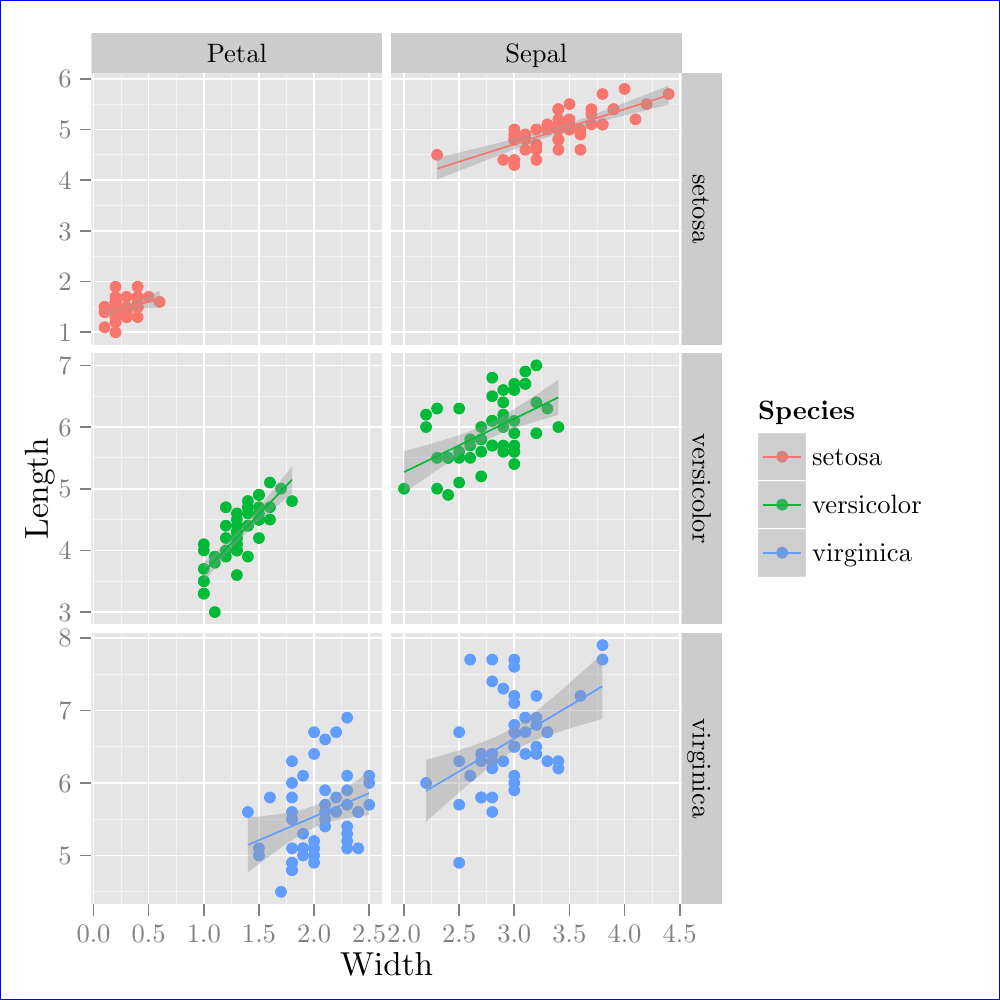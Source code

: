 % Created by tikzDevice version 0.8.1 on 2015-01-17 12:07:38
% !TEX encoding = UTF-8 Unicode
\documentclass[10pt]{article}

\nonstopmode

\usepackage{tikz}

\usepackage[active,tightpage,psfixbb]{preview}

\PreviewEnvironment{pgfpicture}

\setlength\PreviewBorder{0pt}
\begin{document}

\begin{tikzpicture}[x=1pt,y=1pt]
\definecolor{fillColor}{RGB}{255,255,255}
\path[use as bounding box,fill=fillColor,fill opacity=0.00] (0,0) rectangle (361.35,361.35);
\begin{scope}
\path[clip] (  0.00,  0.00) rectangle (361.35,361.35);
\definecolor{drawColor}{RGB}{0,0,255}
\definecolor{fillColor}{RGB}{255,255,255}

\path[draw=drawColor,line width= 0.6pt,line join=round,line cap=round,fill=fillColor] (  0.00,  0.00) rectangle (361.35,361.35);
\end{scope}
\begin{scope}
\path[clip] ( 33.00,334.87) rectangle (138.19,349.30);
\definecolor{fillColor}{gray}{0.80}

\path[fill=fillColor] ( 33.00,334.87) rectangle (138.19,349.30);
\definecolor{drawColor}{RGB}{0,0,0}

\node[text=drawColor,anchor=base,inner sep=0pt, outer sep=0pt, scale=  0.96] at ( 85.60,338.78) {Petal};
\end{scope}
\begin{scope}
\path[clip] (141.21,334.87) rectangle (246.40,349.30);
\definecolor{fillColor}{gray}{0.80}

\path[fill=fillColor] (141.21,334.87) rectangle (246.40,349.30);
\definecolor{drawColor}{RGB}{0,0,0}

\node[text=drawColor,anchor=base,inner sep=0pt, outer sep=0pt, scale=  0.96] at (193.80,338.78) {Sepal};
\end{scope}
\begin{scope}
\path[clip] ( 33.00,236.80) rectangle (138.19,334.87);
\definecolor{fillColor}{gray}{0.90}

\path[fill=fillColor] ( 33.00,236.80) rectangle (138.19,334.87);
\definecolor{drawColor}{gray}{0.95}

\path[draw=drawColor,line width= 0.3pt,line join=round] ( 33.00,250.42) --
	(138.19,250.42);

\path[draw=drawColor,line width= 0.3pt,line join=round] ( 33.00,268.74) --
	(138.19,268.74);

\path[draw=drawColor,line width= 0.3pt,line join=round] ( 33.00,287.07) --
	(138.19,287.07);

\path[draw=drawColor,line width= 0.3pt,line join=round] ( 33.00,305.39) --
	(138.19,305.39);

\path[draw=drawColor,line width= 0.3pt,line join=round] ( 33.00,323.72) --
	(138.19,323.72);

\path[draw=drawColor,line width= 0.3pt,line join=round] ( 43.76,236.80) --
	( 43.76,334.87);

\path[draw=drawColor,line width= 0.3pt,line join=round] ( 63.68,236.80) --
	( 63.68,334.87);

\path[draw=drawColor,line width= 0.3pt,line join=round] ( 83.61,236.80) --
	( 83.61,334.87);

\path[draw=drawColor,line width= 0.3pt,line join=round] (103.53,236.80) --
	(103.53,334.87);

\path[draw=drawColor,line width= 0.3pt,line join=round] (123.45,236.80) --
	(123.45,334.87);
\definecolor{drawColor}{RGB}{255,255,255}

\path[draw=drawColor,line width= 0.6pt,line join=round] ( 33.00,241.26) --
	(138.19,241.26);

\path[draw=drawColor,line width= 0.6pt,line join=round] ( 33.00,259.58) --
	(138.19,259.58);

\path[draw=drawColor,line width= 0.6pt,line join=round] ( 33.00,277.90) --
	(138.19,277.90);

\path[draw=drawColor,line width= 0.6pt,line join=round] ( 33.00,296.23) --
	(138.19,296.23);

\path[draw=drawColor,line width= 0.6pt,line join=round] ( 33.00,314.55) --
	(138.19,314.55);

\path[draw=drawColor,line width= 0.6pt,line join=round] ( 33.00,332.88) --
	(138.19,332.88);

\path[draw=drawColor,line width= 0.6pt,line join=round] ( 33.80,236.80) --
	( 33.80,334.87);

\path[draw=drawColor,line width= 0.6pt,line join=round] ( 53.72,236.80) --
	( 53.72,334.87);

\path[draw=drawColor,line width= 0.6pt,line join=round] ( 73.65,236.80) --
	( 73.65,334.87);

\path[draw=drawColor,line width= 0.6pt,line join=round] ( 93.57,236.80) --
	( 93.57,334.87);

\path[draw=drawColor,line width= 0.6pt,line join=round] (113.49,236.80) --
	(113.49,334.87);

\path[draw=drawColor,line width= 0.6pt,line join=round] (133.41,236.80) --
	(133.41,334.87);
\definecolor{fillColor}{RGB}{248,118,109}

\path[fill=fillColor] ( 41.77,248.59) circle (  2.13);

\path[fill=fillColor] ( 37.79,250.42) circle (  2.13);

\path[fill=fillColor] ( 41.77,250.42) circle (  2.13);

\path[fill=fillColor] ( 41.77,252.25) circle (  2.13);

\path[fill=fillColor] ( 37.79,248.59) circle (  2.13);

\path[fill=fillColor] ( 37.79,243.09) circle (  2.13);

\path[fill=fillColor] ( 41.77,244.92) circle (  2.13);

\path[fill=fillColor] ( 49.74,250.42) circle (  2.13);

\path[fill=fillColor] ( 49.74,246.75) circle (  2.13);

\path[fill=fillColor] ( 45.75,248.59) circle (  2.13);

\path[fill=fillColor] ( 45.75,254.08) circle (  2.13);

\path[fill=fillColor] ( 41.77,248.59) circle (  2.13);

\path[fill=fillColor] ( 45.75,250.42) circle (  2.13);

\path[fill=fillColor] ( 41.77,254.08) circle (  2.13);

\path[fill=fillColor] ( 49.74,250.42) circle (  2.13);

\path[fill=fillColor] ( 41.77,241.26) circle (  2.13);

\path[fill=fillColor] ( 53.72,254.08) circle (  2.13);

\path[fill=fillColor] ( 41.77,257.75) circle (  2.13);

\path[fill=fillColor] ( 41.77,252.25) circle (  2.13);

\path[fill=fillColor] ( 49.74,252.25) circle (  2.13);

\path[fill=fillColor] ( 41.77,250.42) circle (  2.13);

\path[fill=fillColor] ( 41.77,248.59) circle (  2.13);

\path[fill=fillColor] ( 41.77,246.75) circle (  2.13);

\path[fill=fillColor] ( 41.77,252.25) circle (  2.13);

\path[fill=fillColor] ( 41.77,252.25) circle (  2.13);

\path[fill=fillColor] ( 49.74,250.42) circle (  2.13);

\path[fill=fillColor] ( 37.79,250.42) circle (  2.13);

\path[fill=fillColor] ( 41.77,248.59) circle (  2.13);

\path[fill=fillColor] ( 41.77,250.42) circle (  2.13);

\path[fill=fillColor] ( 41.77,244.92) circle (  2.13);

\path[fill=fillColor] ( 41.77,246.75) circle (  2.13);

\path[fill=fillColor] ( 37.79,248.59) circle (  2.13);

\path[fill=fillColor] ( 41.77,246.75) circle (  2.13);

\path[fill=fillColor] ( 41.77,250.42) circle (  2.13);

\path[fill=fillColor] ( 41.77,250.42) circle (  2.13);

\path[fill=fillColor] ( 45.75,246.75) circle (  2.13);

\path[fill=fillColor] ( 45.75,246.75) circle (  2.13);

\path[fill=fillColor] ( 41.77,246.75) circle (  2.13);

\path[fill=fillColor] ( 57.71,252.25) circle (  2.13);

\path[fill=fillColor] ( 49.74,257.75) circle (  2.13);

\path[fill=fillColor] ( 45.75,248.59) circle (  2.13);

\path[fill=fillColor] ( 41.77,252.25) circle (  2.13);

\path[fill=fillColor] ( 41.77,248.59) circle (  2.13);

\path[fill=fillColor] ( 41.77,250.42) circle (  2.13);

\path[fill=fillColor] ( 41.77,248.59) circle (  2.13);

\path[fill=fillColor] ( 41.77,248.59) circle (  2.13);

\path[fill=fillColor] ( 49.74,254.08) circle (  2.13);

\path[fill=fillColor] ( 45.75,248.59) circle (  2.13);

\path[fill=fillColor] ( 41.77,250.42) circle (  2.13);

\path[fill=fillColor] ( 41.77,248.59) circle (  2.13);
\definecolor{fillColor}{RGB}{153,153,153}

\path[fill=fillColor,fill opacity=0.40] ( 37.79,249.74) --
	( 38.04,249.76) --
	( 38.29,249.79) --
	( 38.54,249.81) --
	( 38.79,249.83) --
	( 39.05,249.86) --
	( 39.30,249.88) --
	( 39.55,249.91) --
	( 39.80,249.94) --
	( 40.05,249.96) --
	( 40.31,249.99) --
	( 40.56,250.03) --
	( 40.81,250.06) --
	( 41.06,250.09) --
	( 41.32,250.13) --
	( 41.57,250.17) --
	( 41.82,250.21) --
	( 42.07,250.26) --
	( 42.32,250.30) --
	( 42.58,250.35) --
	( 42.83,250.40) --
	( 43.08,250.46) --
	( 43.33,250.52) --
	( 43.59,250.58) --
	( 43.84,250.64) --
	( 44.09,250.71) --
	( 44.34,250.78) --
	( 44.59,250.86) --
	( 44.85,250.93) --
	( 45.10,251.01) --
	( 45.35,251.10) --
	( 45.60,251.18) --
	( 45.85,251.27) --
	( 46.11,251.36) --
	( 46.36,251.45) --
	( 46.61,251.54) --
	( 46.86,251.64) --
	( 47.12,251.73) --
	( 47.37,251.83) --
	( 47.62,251.93) --
	( 47.87,252.03) --
	( 48.12,252.13) --
	( 48.38,252.24) --
	( 48.63,252.34) --
	( 48.88,252.44) --
	( 49.13,252.55) --
	( 49.39,252.65) --
	( 49.64,252.76) --
	( 49.89,252.87) --
	( 50.14,252.97) --
	( 50.39,253.08) --
	( 50.65,253.19) --
	( 50.90,253.30) --
	( 51.15,253.41) --
	( 51.40,253.52) --
	( 51.66,253.63) --
	( 51.91,253.74) --
	( 52.16,253.85) --
	( 52.41,253.96) --
	( 52.66,254.07) --
	( 52.92,254.18) --
	( 53.17,254.29) --
	( 53.42,254.40) --
	( 53.67,254.51) --
	( 53.92,254.63) --
	( 54.18,254.74) --
	( 54.43,254.85) --
	( 54.68,254.96) --
	( 54.93,255.07) --
	( 55.19,255.19) --
	( 55.44,255.30) --
	( 55.69,255.41) --
	( 55.94,255.52) --
	( 56.19,255.64) --
	( 56.45,255.75) --
	( 56.70,255.86) --
	( 56.95,255.98) --
	( 57.20,256.09) --
	( 57.46,256.20) --
	( 57.71,256.32) --
	( 57.71,250.22) --
	( 57.46,250.20) --
	( 57.20,250.19) --
	( 56.95,250.18) --
	( 56.70,250.16) --
	( 56.45,250.15) --
	( 56.19,250.14) --
	( 55.94,250.12) --
	( 55.69,250.11) --
	( 55.44,250.09) --
	( 55.19,250.08) --
	( 54.93,250.07) --
	( 54.68,250.05) --
	( 54.43,250.04) --
	( 54.18,250.02) --
	( 53.92,250.01) --
	( 53.67,249.99) --
	( 53.42,249.98) --
	( 53.17,249.96) --
	( 52.92,249.95) --
	( 52.66,249.93) --
	( 52.41,249.91) --
	( 52.16,249.90) --
	( 51.91,249.88) --
	( 51.66,249.87) --
	( 51.40,249.85) --
	( 51.15,249.83) --
	( 50.90,249.81) --
	( 50.65,249.80) --
	( 50.39,249.78) --
	( 50.14,249.76) --
	( 49.89,249.74) --
	( 49.64,249.72) --
	( 49.39,249.70) --
	( 49.13,249.68) --
	( 48.88,249.65) --
	( 48.63,249.63) --
	( 48.38,249.61) --
	( 48.12,249.58) --
	( 47.87,249.56) --
	( 47.62,249.53) --
	( 47.37,249.50) --
	( 47.12,249.48) --
	( 46.86,249.45) --
	( 46.61,249.41) --
	( 46.36,249.38) --
	( 46.11,249.34) --
	( 45.85,249.31) --
	( 45.60,249.27) --
	( 45.35,249.23) --
	( 45.10,249.18) --
	( 44.85,249.13) --
	( 44.59,249.08) --
	( 44.34,249.03) --
	( 44.09,248.98) --
	( 43.84,248.92) --
	( 43.59,248.86) --
	( 43.33,248.79) --
	( 43.08,248.72) --
	( 42.83,248.65) --
	( 42.58,248.58) --
	( 42.32,248.50) --
	( 42.07,248.42) --
	( 41.82,248.34) --
	( 41.57,248.25) --
	( 41.32,248.16) --
	( 41.06,248.07) --
	( 40.81,247.98) --
	( 40.56,247.89) --
	( 40.31,247.79) --
	( 40.05,247.70) --
	( 39.80,247.60) --
	( 39.55,247.50) --
	( 39.30,247.40) --
	( 39.05,247.30) --
	( 38.79,247.19) --
	( 38.54,247.09) --
	( 38.29,246.99) --
	( 38.04,246.88) --
	( 37.79,246.78) --
	cycle;
\definecolor{drawColor}{RGB}{248,118,109}

\path[draw=drawColor,line width= 0.6pt,line join=round] ( 37.79,248.26) --
	( 38.04,248.32) --
	( 38.29,248.39) --
	( 38.54,248.45) --
	( 38.79,248.51) --
	( 39.05,248.58) --
	( 39.30,248.64) --
	( 39.55,248.70) --
	( 39.80,248.77) --
	( 40.05,248.83) --
	( 40.31,248.89) --
	( 40.56,248.96) --
	( 40.81,249.02) --
	( 41.06,249.08) --
	( 41.32,249.15) --
	( 41.57,249.21) --
	( 41.82,249.27) --
	( 42.07,249.34) --
	( 42.32,249.40) --
	( 42.58,249.46) --
	( 42.83,249.53) --
	( 43.08,249.59) --
	( 43.33,249.65) --
	( 43.59,249.72) --
	( 43.84,249.78) --
	( 44.09,249.84) --
	( 44.34,249.91) --
	( 44.59,249.97) --
	( 44.85,250.03) --
	( 45.10,250.10) --
	( 45.35,250.16) --
	( 45.60,250.22) --
	( 45.85,250.29) --
	( 46.11,250.35) --
	( 46.36,250.41) --
	( 46.61,250.48) --
	( 46.86,250.54) --
	( 47.12,250.60) --
	( 47.37,250.67) --
	( 47.62,250.73) --
	( 47.87,250.80) --
	( 48.12,250.86) --
	( 48.38,250.92) --
	( 48.63,250.99) --
	( 48.88,251.05) --
	( 49.13,251.11) --
	( 49.39,251.18) --
	( 49.64,251.24) --
	( 49.89,251.30) --
	( 50.14,251.37) --
	( 50.39,251.43) --
	( 50.65,251.49) --
	( 50.90,251.56) --
	( 51.15,251.62) --
	( 51.40,251.68) --
	( 51.66,251.75) --
	( 51.91,251.81) --
	( 52.16,251.87) --
	( 52.41,251.94) --
	( 52.66,252.00) --
	( 52.92,252.06) --
	( 53.17,252.13) --
	( 53.42,252.19) --
	( 53.67,252.25) --
	( 53.92,252.32) --
	( 54.18,252.38) --
	( 54.43,252.44) --
	( 54.68,252.51) --
	( 54.93,252.57) --
	( 55.19,252.63) --
	( 55.44,252.70) --
	( 55.69,252.76) --
	( 55.94,252.82) --
	( 56.19,252.89) --
	( 56.45,252.95) --
	( 56.70,253.01) --
	( 56.95,253.08) --
	( 57.20,253.14) --
	( 57.46,253.20) --
	( 57.71,253.27);
\end{scope}
\begin{scope}
\path[clip] ( 33.00,135.71) rectangle (138.19,233.79);
\definecolor{fillColor}{gray}{0.90}

\path[fill=fillColor] ( 33.00,135.71) rectangle (138.19,233.79);
\definecolor{drawColor}{gray}{0.95}

\path[draw=drawColor,line width= 0.3pt,line join=round] ( 33.00,151.32) --
	(138.19,151.32);

\path[draw=drawColor,line width= 0.3pt,line join=round] ( 33.00,173.61) --
	(138.19,173.61);

\path[draw=drawColor,line width= 0.3pt,line join=round] ( 33.00,195.90) --
	(138.19,195.90);

\path[draw=drawColor,line width= 0.3pt,line join=round] ( 33.00,218.18) --
	(138.19,218.18);

\path[draw=drawColor,line width= 0.3pt,line join=round] ( 43.76,135.71) --
	( 43.76,233.79);

\path[draw=drawColor,line width= 0.3pt,line join=round] ( 63.68,135.71) --
	( 63.68,233.79);

\path[draw=drawColor,line width= 0.3pt,line join=round] ( 83.61,135.71) --
	( 83.61,233.79);

\path[draw=drawColor,line width= 0.3pt,line join=round] (103.53,135.71) --
	(103.53,233.79);

\path[draw=drawColor,line width= 0.3pt,line join=round] (123.45,135.71) --
	(123.45,233.79);
\definecolor{drawColor}{RGB}{255,255,255}

\path[draw=drawColor,line width= 0.6pt,line join=round] ( 33.00,140.17) --
	(138.19,140.17);

\path[draw=drawColor,line width= 0.6pt,line join=round] ( 33.00,162.46) --
	(138.19,162.46);

\path[draw=drawColor,line width= 0.6pt,line join=round] ( 33.00,184.75) --
	(138.19,184.75);

\path[draw=drawColor,line width= 0.6pt,line join=round] ( 33.00,207.04) --
	(138.19,207.04);

\path[draw=drawColor,line width= 0.6pt,line join=round] ( 33.00,229.33) --
	(138.19,229.33);

\path[draw=drawColor,line width= 0.6pt,line join=round] ( 33.80,135.71) --
	( 33.80,233.79);

\path[draw=drawColor,line width= 0.6pt,line join=round] ( 53.72,135.71) --
	( 53.72,233.79);

\path[draw=drawColor,line width= 0.6pt,line join=round] ( 73.65,135.71) --
	( 73.65,233.79);

\path[draw=drawColor,line width= 0.6pt,line join=round] ( 93.57,135.71) --
	( 93.57,233.79);

\path[draw=drawColor,line width= 0.6pt,line join=round] (113.49,135.71) --
	(113.49,233.79);

\path[draw=drawColor,line width= 0.6pt,line join=round] (133.41,135.71) --
	(133.41,233.79);
\definecolor{fillColor}{RGB}{0,186,56}

\path[fill=fillColor] ( 85.60,164.69) circle (  2.13);

\path[fill=fillColor] ( 89.58,178.06) circle (  2.13);

\path[fill=fillColor] ( 93.57,173.61) circle (  2.13);

\path[fill=fillColor] ( 93.57,182.52) circle (  2.13);

\path[fill=fillColor] ( 85.60,162.46) circle (  2.13);

\path[fill=fillColor] ( 93.57,175.83) circle (  2.13);

\path[fill=fillColor] ( 85.60,173.61) circle (  2.13);

\path[fill=fillColor] ( 97.55,178.06) circle (  2.13);

\path[fill=fillColor] ( 73.65,146.86) circle (  2.13);

\path[fill=fillColor] ( 85.60,175.83) circle (  2.13);

\path[fill=fillColor] ( 89.58,160.23) circle (  2.13);

\path[fill=fillColor] ( 73.65,151.32) circle (  2.13);

\path[fill=fillColor] ( 93.57,166.92) circle (  2.13);

\path[fill=fillColor] ( 73.65,162.46) circle (  2.13);

\path[fill=fillColor] ( 89.58,178.06) circle (  2.13);

\path[fill=fillColor] ( 85.60,153.55) circle (  2.13);

\path[fill=fillColor] ( 89.58,171.38) circle (  2.13);

\path[fill=fillColor] ( 93.57,173.61) circle (  2.13);

\path[fill=fillColor] ( 73.65,164.69) circle (  2.13);

\path[fill=fillColor] ( 93.57,173.61) circle (  2.13);

\path[fill=fillColor] ( 77.63,160.23) circle (  2.13);

\path[fill=fillColor] (105.52,180.29) circle (  2.13);

\path[fill=fillColor] ( 85.60,162.46) circle (  2.13);

\path[fill=fillColor] ( 93.57,182.52) circle (  2.13);

\path[fill=fillColor] ( 81.61,178.06) circle (  2.13);

\path[fill=fillColor] ( 85.60,169.15) circle (  2.13);

\path[fill=fillColor] ( 89.58,171.38) circle (  2.13);

\path[fill=fillColor] ( 89.58,180.29) circle (  2.13);

\path[fill=fillColor] (101.54,184.75) circle (  2.13);

\path[fill=fillColor] ( 93.57,173.61) circle (  2.13);

\path[fill=fillColor] ( 73.65,151.32) circle (  2.13);

\path[fill=fillColor] ( 77.63,158.00) circle (  2.13);

\path[fill=fillColor] ( 73.65,155.77) circle (  2.13);

\path[fill=fillColor] ( 81.61,160.23) circle (  2.13);

\path[fill=fillColor] ( 97.55,186.98) circle (  2.13);

\path[fill=fillColor] ( 93.57,173.61) circle (  2.13);

\path[fill=fillColor] ( 97.55,173.61) circle (  2.13);

\path[fill=fillColor] ( 93.57,178.06) circle (  2.13);

\path[fill=fillColor] ( 85.60,171.38) circle (  2.13);

\path[fill=fillColor] ( 85.60,164.69) circle (  2.13);

\path[fill=fillColor] ( 85.60,162.46) circle (  2.13);

\path[fill=fillColor] ( 81.61,171.38) circle (  2.13);

\path[fill=fillColor] ( 89.58,175.83) circle (  2.13);

\path[fill=fillColor] ( 81.61,162.46) circle (  2.13);

\path[fill=fillColor] ( 73.65,146.86) circle (  2.13);

\path[fill=fillColor] ( 85.60,166.92) circle (  2.13);

\path[fill=fillColor] ( 81.61,166.92) circle (  2.13);

\path[fill=fillColor] ( 85.60,166.92) circle (  2.13);

\path[fill=fillColor] ( 85.60,169.15) circle (  2.13);

\path[fill=fillColor] ( 77.63,140.17) circle (  2.13);
\definecolor{fillColor}{RGB}{153,153,153}

\path[fill=fillColor,fill opacity=0.40] ( 73.65,158.28) --
	( 74.05,158.62) --
	( 74.45,158.96) --
	( 74.86,159.30) --
	( 75.26,159.65) --
	( 75.66,159.99) --
	( 76.07,160.33) --
	( 76.47,160.68) --
	( 76.87,161.02) --
	( 77.28,161.37) --
	( 77.68,161.72) --
	( 78.08,162.07) --
	( 78.49,162.42) --
	( 78.89,162.78) --
	( 79.29,163.13) --
	( 79.70,163.49) --
	( 80.10,163.85) --
	( 80.51,164.21) --
	( 80.91,164.57) --
	( 81.31,164.94) --
	( 81.72,165.31) --
	( 82.12,165.68) --
	( 82.52,166.06) --
	( 82.93,166.43) --
	( 83.33,166.82) --
	( 83.73,167.20) --
	( 84.14,167.59) --
	( 84.54,167.99) --
	( 84.94,168.39) --
	( 85.35,168.79) --
	( 85.75,169.20) --
	( 86.15,169.61) --
	( 86.56,170.03) --
	( 86.96,170.46) --
	( 87.36,170.88) --
	( 87.77,171.32) --
	( 88.17,171.76) --
	( 88.58,172.20) --
	( 88.98,172.65) --
	( 89.38,173.10) --
	( 89.79,173.55) --
	( 90.19,174.01) --
	( 90.59,174.48) --
	( 91.00,174.94) --
	( 91.40,175.42) --
	( 91.80,175.89) --
	( 92.21,176.37) --
	( 92.61,176.84) --
	( 93.01,177.33) --
	( 93.42,177.81) --
	( 93.82,178.30) --
	( 94.22,178.78) --
	( 94.63,179.27) --
	( 95.03,179.77) --
	( 95.43,180.26) --
	( 95.84,180.75) --
	( 96.24,181.25) --
	( 96.64,181.75) --
	( 97.05,182.24) --
	( 97.45,182.74) --
	( 97.86,183.24) --
	( 98.26,183.75) --
	( 98.66,184.25) --
	( 99.07,184.75) --
	( 99.47,185.25) --
	( 99.87,185.76) --
	(100.28,186.26) --
	(100.68,186.77) --
	(101.08,187.28) --
	(101.49,187.78) --
	(101.89,188.29) --
	(102.29,188.80) --
	(102.70,189.31) --
	(103.10,189.81) --
	(103.50,190.32) --
	(103.91,190.83) --
	(104.31,191.34) --
	(104.71,191.85) --
	(105.12,192.36) --
	(105.52,192.87) --
	(105.52,183.14) --
	(105.12,182.81) --
	(104.71,182.47) --
	(104.31,182.14) --
	(103.91,181.80) --
	(103.50,181.47) --
	(103.10,181.14) --
	(102.70,180.80) --
	(102.29,180.46) --
	(101.89,180.13) --
	(101.49,179.79) --
	(101.08,179.45) --
	(100.68,179.12) --
	(100.28,178.78) --
	( 99.87,178.44) --
	( 99.47,178.10) --
	( 99.07,177.76) --
	( 98.66,177.42) --
	( 98.26,177.08) --
	( 97.86,176.73) --
	( 97.45,176.39) --
	( 97.05,176.05) --
	( 96.64,175.70) --
	( 96.24,175.35) --
	( 95.84,175.01) --
	( 95.43,174.66) --
	( 95.03,174.31) --
	( 94.63,173.95) --
	( 94.22,173.60) --
	( 93.82,173.24) --
	( 93.42,172.89) --
	( 93.01,172.53) --
	( 92.61,172.16) --
	( 92.21,171.80) --
	( 91.80,171.43) --
	( 91.40,171.06) --
	( 91.00,170.69) --
	( 90.59,170.31) --
	( 90.19,169.93) --
	( 89.79,169.55) --
	( 89.38,169.16) --
	( 88.98,168.77) --
	( 88.58,168.37) --
	( 88.17,167.97) --
	( 87.77,167.56) --
	( 87.36,167.15) --
	( 86.96,166.74) --
	( 86.56,166.32) --
	( 86.15,165.89) --
	( 85.75,165.46) --
	( 85.35,165.03) --
	( 84.94,164.59) --
	( 84.54,164.14) --
	( 84.14,163.69) --
	( 83.73,163.24) --
	( 83.33,162.78) --
	( 82.93,162.32) --
	( 82.52,161.86) --
	( 82.12,161.39) --
	( 81.72,160.92) --
	( 81.31,160.44) --
	( 80.91,159.96) --
	( 80.51,159.48) --
	( 80.10,159.00) --
	( 79.70,158.52) --
	( 79.29,158.03) --
	( 78.89,157.54) --
	( 78.49,157.05) --
	( 78.08,156.56) --
	( 77.68,156.06) --
	( 77.28,155.57) --
	( 76.87,155.07) --
	( 76.47,154.58) --
	( 76.07,154.08) --
	( 75.66,153.58) --
	( 75.26,153.08) --
	( 74.86,152.57) --
	( 74.45,152.07) --
	( 74.05,151.57) --
	( 73.65,151.06) --
	cycle;
\definecolor{drawColor}{RGB}{0,186,56}

\path[draw=drawColor,line width= 0.6pt,line join=round] ( 73.65,154.67) --
	( 74.05,155.10) --
	( 74.45,155.52) --
	( 74.86,155.94) --
	( 75.26,156.36) --
	( 75.66,156.78) --
	( 76.07,157.20) --
	( 76.47,157.63) --
	( 76.87,158.05) --
	( 77.28,158.47) --
	( 77.68,158.89) --
	( 78.08,159.31) --
	( 78.49,159.74) --
	( 78.89,160.16) --
	( 79.29,160.58) --
	( 79.70,161.00) --
	( 80.10,161.42) --
	( 80.51,161.85) --
	( 80.91,162.27) --
	( 81.31,162.69) --
	( 81.72,163.11) --
	( 82.12,163.53) --
	( 82.52,163.96) --
	( 82.93,164.38) --
	( 83.33,164.80) --
	( 83.73,165.22) --
	( 84.14,165.64) --
	( 84.54,166.07) --
	( 84.94,166.49) --
	( 85.35,166.91) --
	( 85.75,167.33) --
	( 86.15,167.75) --
	( 86.56,168.18) --
	( 86.96,168.60) --
	( 87.36,169.02) --
	( 87.77,169.44) --
	( 88.17,169.86) --
	( 88.58,170.28) --
	( 88.98,170.71) --
	( 89.38,171.13) --
	( 89.79,171.55) --
	( 90.19,171.97) --
	( 90.59,172.39) --
	( 91.00,172.82) --
	( 91.40,173.24) --
	( 91.80,173.66) --
	( 92.21,174.08) --
	( 92.61,174.50) --
	( 93.01,174.93) --
	( 93.42,175.35) --
	( 93.82,175.77) --
	( 94.22,176.19) --
	( 94.63,176.61) --
	( 95.03,177.04) --
	( 95.43,177.46) --
	( 95.84,177.88) --
	( 96.24,178.30) --
	( 96.64,178.72) --
	( 97.05,179.15) --
	( 97.45,179.57) --
	( 97.86,179.99) --
	( 98.26,180.41) --
	( 98.66,180.83) --
	( 99.07,181.26) --
	( 99.47,181.68) --
	( 99.87,182.10) --
	(100.28,182.52) --
	(100.68,182.94) --
	(101.08,183.36) --
	(101.49,183.79) --
	(101.89,184.21) --
	(102.29,184.63) --
	(102.70,185.05) --
	(103.10,185.47) --
	(103.50,185.90) --
	(103.91,186.32) --
	(104.31,186.74) --
	(104.71,187.16) --
	(105.12,187.58) --
	(105.52,188.01);
\end{scope}
\begin{scope}
\path[clip] ( 33.00, 34.63) rectangle (138.19,132.70);
\definecolor{fillColor}{gray}{0.90}

\path[fill=fillColor] ( 33.00, 34.63) rectangle (138.19,132.70);
\definecolor{drawColor}{gray}{0.95}

\path[draw=drawColor,line width= 0.3pt,line join=round] ( 33.00, 39.09) --
	(138.19, 39.09);

\path[draw=drawColor,line width= 0.3pt,line join=round] ( 33.00, 65.31) --
	(138.19, 65.31);

\path[draw=drawColor,line width= 0.3pt,line join=round] ( 33.00, 91.53) --
	(138.19, 91.53);

\path[draw=drawColor,line width= 0.3pt,line join=round] ( 33.00,117.76) --
	(138.19,117.76);

\path[draw=drawColor,line width= 0.3pt,line join=round] ( 43.76, 34.63) --
	( 43.76,132.70);

\path[draw=drawColor,line width= 0.3pt,line join=round] ( 63.68, 34.63) --
	( 63.68,132.70);

\path[draw=drawColor,line width= 0.3pt,line join=round] ( 83.61, 34.63) --
	( 83.61,132.70);

\path[draw=drawColor,line width= 0.3pt,line join=round] (103.53, 34.63) --
	(103.53,132.70);

\path[draw=drawColor,line width= 0.3pt,line join=round] (123.45, 34.63) --
	(123.45,132.70);
\definecolor{drawColor}{RGB}{255,255,255}

\path[draw=drawColor,line width= 0.6pt,line join=round] ( 33.00, 52.20) --
	(138.19, 52.20);

\path[draw=drawColor,line width= 0.6pt,line join=round] ( 33.00, 78.42) --
	(138.19, 78.42);

\path[draw=drawColor,line width= 0.6pt,line join=round] ( 33.00,104.64) --
	(138.19,104.64);

\path[draw=drawColor,line width= 0.6pt,line join=round] ( 33.00,130.87) --
	(138.19,130.87);

\path[draw=drawColor,line width= 0.6pt,line join=round] ( 33.80, 34.63) --
	( 33.80,132.70);

\path[draw=drawColor,line width= 0.6pt,line join=round] ( 53.72, 34.63) --
	( 53.72,132.70);

\path[draw=drawColor,line width= 0.6pt,line join=round] ( 73.65, 34.63) --
	( 73.65,132.70);

\path[draw=drawColor,line width= 0.6pt,line join=round] ( 93.57, 34.63) --
	( 93.57,132.70);

\path[draw=drawColor,line width= 0.6pt,line join=round] (113.49, 34.63) --
	(113.49,132.70);

\path[draw=drawColor,line width= 0.6pt,line join=round] (133.41, 34.63) --
	(133.41,132.70);
\definecolor{fillColor}{RGB}{97,156,255}

\path[fill=fillColor] (133.41, 78.42) circle (  2.13);

\path[fill=fillColor] (109.51, 54.82) circle (  2.13);

\path[fill=fillColor] (117.48, 75.80) circle (  2.13);

\path[fill=fillColor] (105.52, 67.93) circle (  2.13);

\path[fill=fillColor] (121.46, 73.18) circle (  2.13);

\path[fill=fillColor] (117.48, 94.16) circle (  2.13);

\path[fill=fillColor] (101.54, 39.09) circle (  2.13);

\path[fill=fillColor] (105.52, 86.29) circle (  2.13);

\path[fill=fillColor] (105.52, 73.18) circle (  2.13);

\path[fill=fillColor] (133.41, 81.04) circle (  2.13);

\path[fill=fillColor] (113.49, 54.82) circle (  2.13);

\path[fill=fillColor] (109.51, 60.07) circle (  2.13);

\path[fill=fillColor] (117.48, 65.31) circle (  2.13);

\path[fill=fillColor] (113.49, 52.20) circle (  2.13);

\path[fill=fillColor] (129.43, 54.82) circle (  2.13);

\path[fill=fillColor] (125.44, 60.07) circle (  2.13);

\path[fill=fillColor] (105.52, 65.31) circle (  2.13);

\path[fill=fillColor] (121.46, 96.78) circle (  2.13);

\path[fill=fillColor] (125.44,102.02) circle (  2.13);

\path[fill=fillColor] ( 93.57, 52.20) circle (  2.13);

\path[fill=fillColor] (125.44, 70.55) circle (  2.13);

\path[fill=fillColor] (113.49, 49.58) circle (  2.13);

\path[fill=fillColor] (113.49, 96.78) circle (  2.13);

\path[fill=fillColor] (105.52, 49.58) circle (  2.13);

\path[fill=fillColor] (117.48, 70.55) circle (  2.13);

\path[fill=fillColor] (105.52, 78.42) circle (  2.13);

\path[fill=fillColor] (105.52, 46.95) circle (  2.13);

\path[fill=fillColor] (105.52, 49.58) circle (  2.13);

\path[fill=fillColor] (117.48, 67.93) circle (  2.13);

\path[fill=fillColor] ( 97.55, 73.18) circle (  2.13);

\path[fill=fillColor] (109.51, 81.04) circle (  2.13);

\path[fill=fillColor] (113.49, 88.91) circle (  2.13);

\path[fill=fillColor] (121.46, 67.93) circle (  2.13);

\path[fill=fillColor] ( 93.57, 54.82) circle (  2.13);

\path[fill=fillColor] ( 89.58, 67.93) circle (  2.13);

\path[fill=fillColor] (125.44, 81.04) circle (  2.13);

\path[fill=fillColor] (129.43, 67.93) circle (  2.13);

\path[fill=fillColor] (105.52, 65.31) circle (  2.13);

\path[fill=fillColor] (105.52, 46.95) circle (  2.13);

\path[fill=fillColor] (117.48, 62.69) circle (  2.13);

\path[fill=fillColor] (129.43, 67.93) circle (  2.13);

\path[fill=fillColor] (125.44, 54.82) circle (  2.13);

\path[fill=fillColor] (109.51, 54.82) circle (  2.13);

\path[fill=fillColor] (125.44, 75.80) circle (  2.13);

\path[fill=fillColor] (133.41, 70.55) circle (  2.13);

\path[fill=fillColor] (125.44, 57.44) circle (  2.13);

\path[fill=fillColor] (109.51, 52.20) circle (  2.13);

\path[fill=fillColor] (113.49, 57.44) circle (  2.13);

\path[fill=fillColor] (125.44, 62.69) circle (  2.13);

\path[fill=fillColor] (105.52, 54.82) circle (  2.13);
\definecolor{fillColor}{RGB}{153,153,153}

\path[fill=fillColor,fill opacity=0.40] ( 89.58, 65.93) --
	( 90.14, 65.98) --
	( 90.69, 66.03) --
	( 91.25, 66.09) --
	( 91.80, 66.14) --
	( 92.36, 66.20) --
	( 92.91, 66.25) --
	( 93.47, 66.31) --
	( 94.02, 66.37) --
	( 94.58, 66.42) --
	( 95.13, 66.48) --
	( 95.69, 66.54) --
	( 96.24, 66.61) --
	( 96.80, 66.67) --
	( 97.35, 66.74) --
	( 97.91, 66.80) --
	( 98.46, 66.87) --
	( 99.02, 66.94) --
	( 99.57, 67.01) --
	(100.13, 67.09) --
	(100.68, 67.16) --
	(101.23, 67.24) --
	(101.79, 67.32) --
	(102.34, 67.41) --
	(102.90, 67.50) --
	(103.45, 67.59) --
	(104.01, 67.68) --
	(104.56, 67.78) --
	(105.12, 67.88) --
	(105.67, 67.99) --
	(106.23, 68.10) --
	(106.78, 68.21) --
	(107.34, 68.34) --
	(107.89, 68.46) --
	(108.45, 68.60) --
	(109.00, 68.74) --
	(109.56, 68.89) --
	(110.11, 69.04) --
	(110.67, 69.21) --
	(111.22, 69.38) --
	(111.78, 69.56) --
	(112.33, 69.75) --
	(112.89, 69.96) --
	(113.44, 70.17) --
	(114.00, 70.39) --
	(114.55, 70.62) --
	(115.10, 70.86) --
	(115.66, 71.11) --
	(116.21, 71.38) --
	(116.77, 71.65) --
	(117.32, 71.93) --
	(117.88, 72.22) --
	(118.43, 72.52) --
	(118.99, 72.83) --
	(119.54, 73.15) --
	(120.10, 73.47) --
	(120.65, 73.81) --
	(121.21, 74.14) --
	(121.76, 74.49) --
	(122.32, 74.84) --
	(122.87, 75.20) --
	(123.43, 75.56) --
	(123.98, 75.93) --
	(124.54, 76.30) --
	(125.09, 76.67) --
	(125.65, 77.05) --
	(126.20, 77.43) --
	(126.76, 77.82) --
	(127.31, 78.21) --
	(127.87, 78.60) --
	(128.42, 78.99) --
	(128.97, 79.39) --
	(129.53, 79.79) --
	(130.08, 80.19) --
	(130.64, 80.59) --
	(131.19, 81.00) --
	(131.75, 81.40) --
	(132.30, 81.81) --
	(132.86, 82.22) --
	(133.41, 82.63) --
	(133.41, 66.81) --
	(132.86, 66.75) --
	(132.30, 66.68) --
	(131.75, 66.62) --
	(131.19, 66.55) --
	(130.64, 66.48) --
	(130.08, 66.41) --
	(129.53, 66.34) --
	(128.97, 66.27) --
	(128.42, 66.19) --
	(127.87, 66.11) --
	(127.31, 66.03) --
	(126.76, 65.95) --
	(126.20, 65.86) --
	(125.65, 65.77) --
	(125.09, 65.68) --
	(124.54, 65.58) --
	(123.98, 65.48) --
	(123.43, 65.37) --
	(122.87, 65.26) --
	(122.32, 65.14) --
	(121.76, 65.02) --
	(121.21, 64.90) --
	(120.65, 64.76) --
	(120.10, 64.62) --
	(119.54, 64.47) --
	(118.99, 64.32) --
	(118.43, 64.15) --
	(117.88, 63.98) --
	(117.32, 63.80) --
	(116.77, 63.61) --
	(116.21, 63.41) --
	(115.66, 63.20) --
	(115.10, 62.98) --
	(114.55, 62.75) --
	(114.00, 62.51) --
	(113.44, 62.26) --
	(112.89, 61.99) --
	(112.33, 61.72) --
	(111.78, 61.44) --
	(111.22, 61.15) --
	(110.67, 60.85) --
	(110.11, 60.54) --
	(109.56, 60.23) --
	(109.00, 59.90) --
	(108.45, 59.57) --
	(107.89, 59.23) --
	(107.34, 58.89) --
	(106.78, 58.54) --
	(106.23, 58.18) --
	(105.67, 57.82) --
	(105.12, 57.45) --
	(104.56, 57.08) --
	(104.01, 56.71) --
	(103.45, 56.33) --
	(102.90, 55.95) --
	(102.34, 55.56) --
	(101.79, 55.17) --
	(101.23, 54.78) --
	(100.68, 54.39) --
	(100.13, 53.99) --
	( 99.57, 53.59) --
	( 99.02, 53.19) --
	( 98.46, 52.79) --
	( 97.91, 52.39) --
	( 97.35, 51.98) --
	( 96.80, 51.57) --
	( 96.24, 51.16) --
	( 95.69, 50.75) --
	( 95.13, 50.34) --
	( 94.58, 49.93) --
	( 94.02, 49.51) --
	( 93.47, 49.10) --
	( 92.91, 48.68) --
	( 92.36, 48.27) --
	( 91.80, 47.85) --
	( 91.25, 47.43) --
	( 90.69, 47.01) --
	( 90.14, 46.59) --
	( 89.58, 46.17) --
	cycle;
\definecolor{drawColor}{RGB}{97,156,255}

\path[draw=drawColor,line width= 0.6pt,line join=round] ( 89.58, 56.05) --
	( 90.14, 56.29) --
	( 90.69, 56.52) --
	( 91.25, 56.76) --
	( 91.80, 56.99) --
	( 92.36, 57.23) --
	( 92.91, 57.47) --
	( 93.47, 57.70) --
	( 94.02, 57.94) --
	( 94.58, 58.18) --
	( 95.13, 58.41) --
	( 95.69, 58.65) --
	( 96.24, 58.88) --
	( 96.80, 59.12) --
	( 97.35, 59.36) --
	( 97.91, 59.59) --
	( 98.46, 59.83) --
	( 99.02, 60.07) --
	( 99.57, 60.30) --
	(100.13, 60.54) --
	(100.68, 60.78) --
	(101.23, 61.01) --
	(101.79, 61.25) --
	(102.34, 61.48) --
	(102.90, 61.72) --
	(103.45, 61.96) --
	(104.01, 62.19) --
	(104.56, 62.43) --
	(105.12, 62.67) --
	(105.67, 62.90) --
	(106.23, 63.14) --
	(106.78, 63.38) --
	(107.34, 63.61) --
	(107.89, 63.85) --
	(108.45, 64.08) --
	(109.00, 64.32) --
	(109.56, 64.56) --
	(110.11, 64.79) --
	(110.67, 65.03) --
	(111.22, 65.27) --
	(111.78, 65.50) --
	(112.33, 65.74) --
	(112.89, 65.97) --
	(113.44, 66.21) --
	(114.00, 66.45) --
	(114.55, 66.68) --
	(115.10, 66.92) --
	(115.66, 67.16) --
	(116.21, 67.39) --
	(116.77, 67.63) --
	(117.32, 67.87) --
	(117.88, 68.10) --
	(118.43, 68.34) --
	(118.99, 68.57) --
	(119.54, 68.81) --
	(120.10, 69.05) --
	(120.65, 69.28) --
	(121.21, 69.52) --
	(121.76, 69.76) --
	(122.32, 69.99) --
	(122.87, 70.23) --
	(123.43, 70.47) --
	(123.98, 70.70) --
	(124.54, 70.94) --
	(125.09, 71.17) --
	(125.65, 71.41) --
	(126.20, 71.65) --
	(126.76, 71.88) --
	(127.31, 72.12) --
	(127.87, 72.36) --
	(128.42, 72.59) --
	(128.97, 72.83) --
	(129.53, 73.06) --
	(130.08, 73.30) --
	(130.64, 73.54) --
	(131.19, 73.77) --
	(131.75, 74.01) --
	(132.30, 74.25) --
	(132.86, 74.48) --
	(133.41, 74.72);
\end{scope}
\begin{scope}
\path[clip] (141.21,236.80) rectangle (246.40,334.87);
\definecolor{fillColor}{gray}{0.90}

\path[fill=fillColor] (141.21,236.80) rectangle (246.40,334.87);
\definecolor{drawColor}{gray}{0.95}

\path[draw=drawColor,line width= 0.3pt,line join=round] (141.21,250.42) --
	(246.40,250.42);

\path[draw=drawColor,line width= 0.3pt,line join=round] (141.21,268.74) --
	(246.40,268.74);

\path[draw=drawColor,line width= 0.3pt,line join=round] (141.21,287.07) --
	(246.40,287.07);

\path[draw=drawColor,line width= 0.3pt,line join=round] (141.21,305.39) --
	(246.40,305.39);

\path[draw=drawColor,line width= 0.3pt,line join=round] (141.21,323.72) --
	(246.40,323.72);

\path[draw=drawColor,line width= 0.3pt,line join=round] (155.95,236.80) --
	(155.95,334.87);

\path[draw=drawColor,line width= 0.3pt,line join=round] (175.87,236.80) --
	(175.87,334.87);

\path[draw=drawColor,line width= 0.3pt,line join=round] (195.79,236.80) --
	(195.79,334.87);

\path[draw=drawColor,line width= 0.3pt,line join=round] (215.72,236.80) --
	(215.72,334.87);

\path[draw=drawColor,line width= 0.3pt,line join=round] (235.64,236.80) --
	(235.64,334.87);
\definecolor{drawColor}{RGB}{255,255,255}

\path[draw=drawColor,line width= 0.6pt,line join=round] (141.21,241.26) --
	(246.40,241.26);

\path[draw=drawColor,line width= 0.6pt,line join=round] (141.21,259.58) --
	(246.40,259.58);

\path[draw=drawColor,line width= 0.6pt,line join=round] (141.21,277.90) --
	(246.40,277.90);

\path[draw=drawColor,line width= 0.6pt,line join=round] (141.21,296.23) --
	(246.40,296.23);

\path[draw=drawColor,line width= 0.6pt,line join=round] (141.21,314.55) --
	(246.40,314.55);

\path[draw=drawColor,line width= 0.6pt,line join=round] (141.21,332.88) --
	(246.40,332.88);

\path[draw=drawColor,line width= 0.6pt,line join=round] (145.99,236.80) --
	(145.99,334.87);

\path[draw=drawColor,line width= 0.6pt,line join=round] (165.91,236.80) --
	(165.91,334.87);

\path[draw=drawColor,line width= 0.6pt,line join=round] (185.83,236.80) --
	(185.83,334.87);

\path[draw=drawColor,line width= 0.6pt,line join=round] (205.76,236.80) --
	(205.76,334.87);

\path[draw=drawColor,line width= 0.6pt,line join=round] (225.68,236.80) --
	(225.68,334.87);

\path[draw=drawColor,line width= 0.6pt,line join=round] (245.60,236.80) --
	(245.60,334.87);
\definecolor{fillColor}{RGB}{248,118,109}

\path[fill=fillColor] (205.76,316.39) circle (  2.13);

\path[fill=fillColor] (189.82,312.72) circle (  2.13);

\path[fill=fillColor] (213.72,321.88) circle (  2.13);

\path[fill=fillColor] (201.77,310.89) circle (  2.13);

\path[fill=fillColor] (185.83,310.89) circle (  2.13);

\path[fill=fillColor] (185.83,301.73) circle (  2.13);

\path[fill=fillColor] (225.68,329.21) circle (  2.13);

\path[fill=fillColor] (241.62,327.38) circle (  2.13);

\path[fill=fillColor] (221.69,321.88) circle (  2.13);

\path[fill=fillColor] (205.76,316.39) circle (  2.13);

\path[fill=fillColor] (217.71,327.38) circle (  2.13);

\path[fill=fillColor] (185.83,312.72) circle (  2.13);

\path[fill=fillColor] (217.71,316.39) circle (  2.13);

\path[fill=fillColor] (201.77,321.88) circle (  2.13);

\path[fill=fillColor] (213.72,316.39) circle (  2.13);

\path[fill=fillColor] (209.74,307.22) circle (  2.13);

\path[fill=fillColor] (197.79,316.39) circle (  2.13);

\path[fill=fillColor] (201.77,310.89) circle (  2.13);

\path[fill=fillColor] (185.83,314.55) circle (  2.13);

\path[fill=fillColor] (201.77,314.55) circle (  2.13);

\path[fill=fillColor] (205.76,318.22) circle (  2.13);

\path[fill=fillColor] (201.77,318.22) circle (  2.13);

\path[fill=fillColor] (193.80,309.06) circle (  2.13);

\path[fill=fillColor] (193.80,309.06) circle (  2.13);

\path[fill=fillColor] (189.82,310.89) circle (  2.13);

\path[fill=fillColor] (201.77,321.88) circle (  2.13);

\path[fill=fillColor] (229.66,318.22) circle (  2.13);

\path[fill=fillColor] (233.65,323.72) circle (  2.13);

\path[fill=fillColor] (189.82,312.72) circle (  2.13);

\path[fill=fillColor] (193.80,314.55) circle (  2.13);

\path[fill=fillColor] (205.76,323.72) circle (  2.13);

\path[fill=fillColor] (209.74,312.72) circle (  2.13);

\path[fill=fillColor] (185.83,303.56) circle (  2.13);

\path[fill=fillColor] (189.82,307.22) circle (  2.13);

\path[fill=fillColor] (201.77,316.39) circle (  2.13);

\path[fill=fillColor] (205.76,314.55) circle (  2.13);

\path[fill=fillColor] (157.94,305.39) circle (  2.13);

\path[fill=fillColor] (193.80,303.56) circle (  2.13);

\path[fill=fillColor] (205.76,314.55) circle (  2.13);

\path[fill=fillColor] (217.71,316.39) circle (  2.13);

\path[fill=fillColor] (185.83,310.89) circle (  2.13);

\path[fill=fillColor] (217.71,316.39) circle (  2.13);

\path[fill=fillColor] (193.80,307.22) circle (  2.13);

\path[fill=fillColor] (213.72,320.05) circle (  2.13);

\path[fill=fillColor] (209.74,314.55) circle (  2.13);

\path[fill=fillColor] (197.79,314.55) circle (  2.13);

\path[fill=fillColor] (221.69,321.88) circle (  2.13);

\path[fill=fillColor] (201.77,307.22) circle (  2.13);

\path[fill=fillColor] (201.77,314.55) circle (  2.13);

\path[fill=fillColor] (181.85,303.56) circle (  2.13);
\definecolor{fillColor}{RGB}{153,153,153}

\path[fill=fillColor,fill opacity=0.40] (157.94,304.33) --
	(159.00,304.58) --
	(160.06,304.83) --
	(161.12,305.09) --
	(162.18,305.34) --
	(163.24,305.60) --
	(164.30,305.85) --
	(165.36,306.10) --
	(166.41,306.36) --
	(167.47,306.61) --
	(168.53,306.87) --
	(169.59,307.12) --
	(170.65,307.38) --
	(171.71,307.64) --
	(172.77,307.90) --
	(173.83,308.15) --
	(174.89,308.41) --
	(175.95,308.67) --
	(177.01,308.93) --
	(178.07,309.19) --
	(179.12,309.45) --
	(180.18,309.71) --
	(181.24,309.98) --
	(182.30,310.24) --
	(183.36,310.51) --
	(184.42,310.77) --
	(185.48,311.04) --
	(186.54,311.31) --
	(187.60,311.59) --
	(188.66,311.86) --
	(189.72,312.14) --
	(190.78,312.42) --
	(191.83,312.70) --
	(192.89,312.99) --
	(193.95,313.27) --
	(195.01,313.57) --
	(196.07,313.87) --
	(197.13,314.17) --
	(198.19,314.47) --
	(199.25,314.79) --
	(200.31,315.11) --
	(201.37,315.43) --
	(202.43,315.76) --
	(203.49,316.10) --
	(204.54,316.44) --
	(205.60,316.79) --
	(206.66,317.14) --
	(207.72,317.51) --
	(208.78,317.87) --
	(209.84,318.24) --
	(210.90,318.62) --
	(211.96,319.00) --
	(213.02,319.38) --
	(214.08,319.77) --
	(215.14,320.16) --
	(216.20,320.55) --
	(217.25,320.95) --
	(218.31,321.35) --
	(219.37,321.75) --
	(220.43,322.15) --
	(221.49,322.56) --
	(222.55,322.96) --
	(223.61,323.37) --
	(224.67,323.78) --
	(225.73,324.19) --
	(226.79,324.60) --
	(227.85,325.01) --
	(228.91,325.42) --
	(229.96,325.83) --
	(231.02,326.25) --
	(232.08,326.66) --
	(233.14,327.08) --
	(234.20,327.49) --
	(235.26,327.91) --
	(236.32,328.32) --
	(237.38,328.74) --
	(238.44,329.16) --
	(239.50,329.58) --
	(240.56,329.99) --
	(241.62,330.41) --
	(241.62,323.51) --
	(240.56,323.26) --
	(239.50,323.00) --
	(238.44,322.75) --
	(237.38,322.49) --
	(236.32,322.24) --
	(235.26,321.98) --
	(234.20,321.72) --
	(233.14,321.47) --
	(232.08,321.21) --
	(231.02,320.95) --
	(229.96,320.69) --
	(228.91,320.43) --
	(227.85,320.17) --
	(226.79,319.91) --
	(225.73,319.65) --
	(224.67,319.38) --
	(223.61,319.12) --
	(222.55,318.85) --
	(221.49,318.59) --
	(220.43,318.32) --
	(219.37,318.05) --
	(218.31,317.78) --
	(217.25,317.50) --
	(216.20,317.23) --
	(215.14,316.95) --
	(214.08,316.66) --
	(213.02,316.38) --
	(211.96,316.09) --
	(210.90,315.80) --
	(209.84,315.50) --
	(208.78,315.20) --
	(207.72,314.89) --
	(206.66,314.58) --
	(205.60,314.26) --
	(204.54,313.94) --
	(203.49,313.61) --
	(202.43,313.27) --
	(201.37,312.93) --
	(200.31,312.58) --
	(199.25,312.23) --
	(198.19,311.87) --
	(197.13,311.50) --
	(196.07,311.13) --
	(195.01,310.76) --
	(193.95,310.38) --
	(192.89,310.00) --
	(191.83,309.61) --
	(190.78,309.22) --
	(189.72,308.83) --
	(188.66,308.43) --
	(187.60,308.03) --
	(186.54,307.63) --
	(185.48,307.23) --
	(184.42,306.82) --
	(183.36,306.42) --
	(182.30,306.01) --
	(181.24,305.60) --
	(180.18,305.19) --
	(179.12,304.78) --
	(178.07,304.37) --
	(177.01,303.96) --
	(175.95,303.55) --
	(174.89,303.13) --
	(173.83,302.72) --
	(172.77,302.30) --
	(171.71,301.89) --
	(170.65,301.47) --
	(169.59,301.06) --
	(168.53,300.64) --
	(167.47,300.22) --
	(166.41,299.81) --
	(165.36,299.39) --
	(164.30,298.97) --
	(163.24,298.55) --
	(162.18,298.13) --
	(161.12,297.71) --
	(160.06,297.29) --
	(159.00,296.87) --
	(157.94,296.45) --
	cycle;
\definecolor{drawColor}{RGB}{248,118,109}

\path[draw=drawColor,line width= 0.6pt,line join=round] (157.94,300.39) --
	(159.00,300.73) --
	(160.06,301.06) --
	(161.12,301.40) --
	(162.18,301.74) --
	(163.24,302.07) --
	(164.30,302.41) --
	(165.36,302.75) --
	(166.41,303.08) --
	(167.47,303.42) --
	(168.53,303.75) --
	(169.59,304.09) --
	(170.65,304.43) --
	(171.71,304.76) --
	(172.77,305.10) --
	(173.83,305.44) --
	(174.89,305.77) --
	(175.95,306.11) --
	(177.01,306.45) --
	(178.07,306.78) --
	(179.12,307.12) --
	(180.18,307.45) --
	(181.24,307.79) --
	(182.30,308.13) --
	(183.36,308.46) --
	(184.42,308.80) --
	(185.48,309.14) --
	(186.54,309.47) --
	(187.60,309.81) --
	(188.66,310.15) --
	(189.72,310.48) --
	(190.78,310.82) --
	(191.83,311.15) --
	(192.89,311.49) --
	(193.95,311.83) --
	(195.01,312.16) --
	(196.07,312.50) --
	(197.13,312.84) --
	(198.19,313.17) --
	(199.25,313.51) --
	(200.31,313.84) --
	(201.37,314.18) --
	(202.43,314.52) --
	(203.49,314.85) --
	(204.54,315.19) --
	(205.60,315.53) --
	(206.66,315.86) --
	(207.72,316.20) --
	(208.78,316.54) --
	(209.84,316.87) --
	(210.90,317.21) --
	(211.96,317.54) --
	(213.02,317.88) --
	(214.08,318.22) --
	(215.14,318.55) --
	(216.20,318.89) --
	(217.25,319.23) --
	(218.31,319.56) --
	(219.37,319.90) --
	(220.43,320.24) --
	(221.49,320.57) --
	(222.55,320.91) --
	(223.61,321.24) --
	(224.67,321.58) --
	(225.73,321.92) --
	(226.79,322.25) --
	(227.85,322.59) --
	(228.91,322.93) --
	(229.96,323.26) --
	(231.02,323.60) --
	(232.08,323.94) --
	(233.14,324.27) --
	(234.20,324.61) --
	(235.26,324.94) --
	(236.32,325.28) --
	(237.38,325.62) --
	(238.44,325.95) --
	(239.50,326.29) --
	(240.56,326.63) --
	(241.62,326.96);
\end{scope}
\begin{scope}
\path[clip] (141.21,135.71) rectangle (246.40,233.79);
\definecolor{fillColor}{gray}{0.90}

\path[fill=fillColor] (141.21,135.71) rectangle (246.40,233.79);
\definecolor{drawColor}{gray}{0.95}

\path[draw=drawColor,line width= 0.3pt,line join=round] (141.21,151.32) --
	(246.40,151.32);

\path[draw=drawColor,line width= 0.3pt,line join=round] (141.21,173.61) --
	(246.40,173.61);

\path[draw=drawColor,line width= 0.3pt,line join=round] (141.21,195.90) --
	(246.40,195.90);

\path[draw=drawColor,line width= 0.3pt,line join=round] (141.21,218.18) --
	(246.40,218.18);

\path[draw=drawColor,line width= 0.3pt,line join=round] (155.95,135.71) --
	(155.95,233.79);

\path[draw=drawColor,line width= 0.3pt,line join=round] (175.87,135.71) --
	(175.87,233.79);

\path[draw=drawColor,line width= 0.3pt,line join=round] (195.79,135.71) --
	(195.79,233.79);

\path[draw=drawColor,line width= 0.3pt,line join=round] (215.72,135.71) --
	(215.72,233.79);

\path[draw=drawColor,line width= 0.3pt,line join=round] (235.64,135.71) --
	(235.64,233.79);
\definecolor{drawColor}{RGB}{255,255,255}

\path[draw=drawColor,line width= 0.6pt,line join=round] (141.21,140.17) --
	(246.40,140.17);

\path[draw=drawColor,line width= 0.6pt,line join=round] (141.21,162.46) --
	(246.40,162.46);

\path[draw=drawColor,line width= 0.6pt,line join=round] (141.21,184.75) --
	(246.40,184.75);

\path[draw=drawColor,line width= 0.6pt,line join=round] (141.21,207.04) --
	(246.40,207.04);

\path[draw=drawColor,line width= 0.6pt,line join=round] (141.21,229.33) --
	(246.40,229.33);

\path[draw=drawColor,line width= 0.6pt,line join=round] (145.99,135.71) --
	(145.99,233.79);

\path[draw=drawColor,line width= 0.6pt,line join=round] (165.91,135.71) --
	(165.91,233.79);

\path[draw=drawColor,line width= 0.6pt,line join=round] (185.83,135.71) --
	(185.83,233.79);

\path[draw=drawColor,line width= 0.6pt,line join=round] (205.76,135.71) --
	(205.76,233.79);

\path[draw=drawColor,line width= 0.6pt,line join=round] (225.68,135.71) --
	(225.68,233.79);

\path[draw=drawColor,line width= 0.6pt,line join=round] (245.60,135.71) --
	(245.60,233.79);
\definecolor{fillColor}{RGB}{0,186,56}

\path[fill=fillColor] (177.86,200.35) circle (  2.13);

\path[fill=fillColor] (193.80,229.33) circle (  2.13);

\path[fill=fillColor] (193.80,215.96) circle (  2.13);

\path[fill=fillColor] (189.82,227.10) circle (  2.13);

\path[fill=fillColor] (157.94,195.90) circle (  2.13);

\path[fill=fillColor] (177.86,218.18) circle (  2.13);

\path[fill=fillColor] (177.86,200.35) circle (  2.13);

\path[fill=fillColor] (197.79,213.73) circle (  2.13);

\path[fill=fillColor] (161.93,182.52) circle (  2.13);

\path[fill=fillColor] (181.85,220.41) circle (  2.13);

\path[fill=fillColor] (173.88,189.21) circle (  2.13);

\path[fill=fillColor] (145.99,184.75) circle (  2.13);

\path[fill=fillColor] (185.83,204.81) circle (  2.13);

\path[fill=fillColor] (153.96,207.04) circle (  2.13);

\path[fill=fillColor] (181.85,209.27) circle (  2.13);

\path[fill=fillColor] (181.85,198.12) circle (  2.13);

\path[fill=fillColor] (189.82,222.64) circle (  2.13);

\path[fill=fillColor] (185.83,198.12) circle (  2.13);

\path[fill=fillColor] (173.88,202.58) circle (  2.13);

\path[fill=fillColor] (153.96,211.50) circle (  2.13);

\path[fill=fillColor] (165.91,198.12) circle (  2.13);

\path[fill=fillColor] (193.80,204.81) circle (  2.13);

\path[fill=fillColor] (177.86,209.27) circle (  2.13);

\path[fill=fillColor] (165.91,213.73) circle (  2.13);

\path[fill=fillColor] (177.86,209.27) circle (  2.13);

\path[fill=fillColor] (181.85,215.96) circle (  2.13);

\path[fill=fillColor] (185.83,220.41) circle (  2.13);

\path[fill=fillColor] (177.86,224.87) circle (  2.13);

\path[fill=fillColor] (185.83,222.64) circle (  2.13);

\path[fill=fillColor] (181.85,207.04) circle (  2.13);

\path[fill=fillColor] (169.89,200.35) circle (  2.13);

\path[fill=fillColor] (161.93,195.90) circle (  2.13);

\path[fill=fillColor] (161.93,195.90) circle (  2.13);

\path[fill=fillColor] (173.88,202.58) circle (  2.13);

\path[fill=fillColor] (173.88,207.04) circle (  2.13);

\path[fill=fillColor] (185.83,193.67) circle (  2.13);

\path[fill=fillColor] (201.77,207.04) circle (  2.13);

\path[fill=fillColor] (189.82,222.64) circle (  2.13);

\path[fill=fillColor] (157.94,213.73) circle (  2.13);

\path[fill=fillColor] (185.83,198.12) circle (  2.13);

\path[fill=fillColor] (165.91,195.90) circle (  2.13);

\path[fill=fillColor] (169.89,195.90) circle (  2.13);

\path[fill=fillColor] (185.83,209.27) circle (  2.13);

\path[fill=fillColor] (169.89,202.58) circle (  2.13);

\path[fill=fillColor] (157.94,184.75) circle (  2.13);

\path[fill=fillColor] (173.88,198.12) circle (  2.13);

\path[fill=fillColor] (185.83,200.35) circle (  2.13);

\path[fill=fillColor] (181.85,200.35) circle (  2.13);

\path[fill=fillColor] (181.85,211.50) circle (  2.13);

\path[fill=fillColor] (165.91,186.98) circle (  2.13);
\definecolor{fillColor}{RGB}{153,153,153}

\path[fill=fillColor,fill opacity=0.40] (145.99,198.28) --
	(146.69,198.47) --
	(147.40,198.67) --
	(148.11,198.86) --
	(148.81,199.06) --
	(149.52,199.25) --
	(150.22,199.45) --
	(150.93,199.64) --
	(151.64,199.84) --
	(152.34,200.04) --
	(153.05,200.24) --
	(153.75,200.44) --
	(154.46,200.64) --
	(155.17,200.84) --
	(155.87,201.05) --
	(156.58,201.25) --
	(157.29,201.46) --
	(157.99,201.66) --
	(158.70,201.87) --
	(159.40,202.08) --
	(160.11,202.30) --
	(160.82,202.51) --
	(161.52,202.73) --
	(162.23,202.95) --
	(162.93,203.17) --
	(163.64,203.39) --
	(164.35,203.62) --
	(165.05,203.85) --
	(165.76,204.08) --
	(166.46,204.32) --
	(167.17,204.56) --
	(167.88,204.81) --
	(168.58,205.06) --
	(169.29,205.32) --
	(170.00,205.58) --
	(170.70,205.85) --
	(171.41,206.12) --
	(172.11,206.40) --
	(172.82,206.69) --
	(173.53,206.99) --
	(174.23,207.30) --
	(174.94,207.61) --
	(175.64,207.94) --
	(176.35,208.27) --
	(177.06,208.61) --
	(177.76,208.97) --
	(178.47,209.33) --
	(179.18,209.69) --
	(179.88,210.07) --
	(180.59,210.46) --
	(181.29,210.85) --
	(182.00,211.25) --
	(182.71,211.66) --
	(183.41,212.08) --
	(184.12,212.50) --
	(184.82,212.93) --
	(185.53,213.36) --
	(186.24,213.80) --
	(186.94,214.24) --
	(187.65,214.68) --
	(188.35,215.13) --
	(189.06,215.59) --
	(189.77,216.05) --
	(190.47,216.50) --
	(191.18,216.97) --
	(191.89,217.43) --
	(192.59,217.90) --
	(193.30,218.37) --
	(194.00,218.84) --
	(194.71,219.31) --
	(195.42,219.79) --
	(196.12,220.26) --
	(196.83,220.74) --
	(197.53,221.22) --
	(198.24,221.70) --
	(198.95,222.18) --
	(199.65,222.66) --
	(200.36,223.15) --
	(201.06,223.63) --
	(201.77,224.12) --
	(201.77,211.40) --
	(201.06,211.21) --
	(200.36,211.01) --
	(199.65,210.81) --
	(198.95,210.61) --
	(198.24,210.40) --
	(197.53,210.20) --
	(196.83,210.00) --
	(196.12,209.79) --
	(195.42,209.58) --
	(194.71,209.37) --
	(194.00,209.16) --
	(193.30,208.95) --
	(192.59,208.74) --
	(191.89,208.52) --
	(191.18,208.30) --
	(190.47,208.08) --
	(189.77,207.86) --
	(189.06,207.63) --
	(188.35,207.40) --
	(187.65,207.17) --
	(186.94,206.93) --
	(186.24,206.69) --
	(185.53,206.44) --
	(184.82,206.19) --
	(184.12,205.94) --
	(183.41,205.68) --
	(182.71,205.41) --
	(182.00,205.13) --
	(181.29,204.85) --
	(180.59,204.56) --
	(179.88,204.26) --
	(179.18,203.96) --
	(178.47,203.64) --
	(177.76,203.32) --
	(177.06,202.99) --
	(176.35,202.65) --
	(175.64,202.30) --
	(174.94,201.94) --
	(174.23,201.57) --
	(173.53,201.19) --
	(172.82,200.81) --
	(172.11,200.41) --
	(171.41,200.01) --
	(170.70,199.60) --
	(170.00,199.19) --
	(169.29,198.77) --
	(168.58,198.34) --
	(167.88,197.91) --
	(167.17,197.47) --
	(166.46,197.03) --
	(165.76,196.59) --
	(165.05,196.14) --
	(164.35,195.68) --
	(163.64,195.23) --
	(162.93,194.77) --
	(162.23,194.31) --
	(161.52,193.84) --
	(160.82,193.37) --
	(160.11,192.90) --
	(159.40,192.43) --
	(158.70,191.96) --
	(157.99,191.49) --
	(157.29,191.01) --
	(156.58,190.53) --
	(155.87,190.05) --
	(155.17,189.57) --
	(154.46,189.09) --
	(153.75,188.61) --
	(153.05,188.13) --
	(152.34,187.64) --
	(151.64,187.16) --
	(150.93,186.67) --
	(150.22,186.18) --
	(149.52,185.70) --
	(148.81,185.21) --
	(148.11,184.72) --
	(147.40,184.23) --
	(146.69,183.74) --
	(145.99,183.25) --
	cycle;
\definecolor{drawColor}{RGB}{0,186,56}

\path[draw=drawColor,line width= 0.6pt,line join=round] (145.99,190.77) --
	(146.69,191.11) --
	(147.40,191.45) --
	(148.11,191.79) --
	(148.81,192.13) --
	(149.52,192.47) --
	(150.22,192.82) --
	(150.93,193.16) --
	(151.64,193.50) --
	(152.34,193.84) --
	(153.05,194.18) --
	(153.75,194.52) --
	(154.46,194.87) --
	(155.17,195.21) --
	(155.87,195.55) --
	(156.58,195.89) --
	(157.29,196.23) --
	(157.99,196.58) --
	(158.70,196.92) --
	(159.40,197.26) --
	(160.11,197.60) --
	(160.82,197.94) --
	(161.52,198.28) --
	(162.23,198.63) --
	(162.93,198.97) --
	(163.64,199.31) --
	(164.35,199.65) --
	(165.05,199.99) --
	(165.76,200.33) --
	(166.46,200.68) --
	(167.17,201.02) --
	(167.88,201.36) --
	(168.58,201.70) --
	(169.29,202.04) --
	(170.00,202.38) --
	(170.70,202.73) --
	(171.41,203.07) --
	(172.11,203.41) --
	(172.82,203.75) --
	(173.53,204.09) --
	(174.23,204.43) --
	(174.94,204.78) --
	(175.64,205.12) --
	(176.35,205.46) --
	(177.06,205.80) --
	(177.76,206.14) --
	(178.47,206.48) --
	(179.18,206.83) --
	(179.88,207.17) --
	(180.59,207.51) --
	(181.29,207.85) --
	(182.00,208.19) --
	(182.71,208.53) --
	(183.41,208.88) --
	(184.12,209.22) --
	(184.82,209.56) --
	(185.53,209.90) --
	(186.24,210.24) --
	(186.94,210.59) --
	(187.65,210.93) --
	(188.35,211.27) --
	(189.06,211.61) --
	(189.77,211.95) --
	(190.47,212.29) --
	(191.18,212.64) --
	(191.89,212.98) --
	(192.59,213.32) --
	(193.30,213.66) --
	(194.00,214.00) --
	(194.71,214.34) --
	(195.42,214.69) --
	(196.12,215.03) --
	(196.83,215.37) --
	(197.53,215.71) --
	(198.24,216.05) --
	(198.95,216.39) --
	(199.65,216.74) --
	(200.36,217.08) --
	(201.06,217.42) --
	(201.77,217.76);
\end{scope}
\begin{scope}
\path[clip] (141.21, 34.63) rectangle (246.40,132.70);
\definecolor{fillColor}{gray}{0.90}

\path[fill=fillColor] (141.21, 34.63) rectangle (246.40,132.70);
\definecolor{drawColor}{gray}{0.95}

\path[draw=drawColor,line width= 0.3pt,line join=round] (141.21, 39.09) --
	(246.40, 39.09);

\path[draw=drawColor,line width= 0.3pt,line join=round] (141.21, 65.31) --
	(246.40, 65.31);

\path[draw=drawColor,line width= 0.3pt,line join=round] (141.21, 91.53) --
	(246.40, 91.53);

\path[draw=drawColor,line width= 0.3pt,line join=round] (141.21,117.76) --
	(246.40,117.76);

\path[draw=drawColor,line width= 0.3pt,line join=round] (155.95, 34.63) --
	(155.95,132.70);

\path[draw=drawColor,line width= 0.3pt,line join=round] (175.87, 34.63) --
	(175.87,132.70);

\path[draw=drawColor,line width= 0.3pt,line join=round] (195.79, 34.63) --
	(195.79,132.70);

\path[draw=drawColor,line width= 0.3pt,line join=round] (215.72, 34.63) --
	(215.72,132.70);

\path[draw=drawColor,line width= 0.3pt,line join=round] (235.64, 34.63) --
	(235.64,132.70);
\definecolor{drawColor}{RGB}{255,255,255}

\path[draw=drawColor,line width= 0.6pt,line join=round] (141.21, 52.20) --
	(246.40, 52.20);

\path[draw=drawColor,line width= 0.6pt,line join=round] (141.21, 78.42) --
	(246.40, 78.42);

\path[draw=drawColor,line width= 0.6pt,line join=round] (141.21,104.64) --
	(246.40,104.64);

\path[draw=drawColor,line width= 0.6pt,line join=round] (141.21,130.87) --
	(246.40,130.87);

\path[draw=drawColor,line width= 0.6pt,line join=round] (145.99, 34.63) --
	(145.99,132.70);

\path[draw=drawColor,line width= 0.6pt,line join=round] (165.91, 34.63) --
	(165.91,132.70);

\path[draw=drawColor,line width= 0.6pt,line join=round] (185.83, 34.63) --
	(185.83,132.70);

\path[draw=drawColor,line width= 0.6pt,line join=round] (205.76, 34.63) --
	(205.76,132.70);

\path[draw=drawColor,line width= 0.6pt,line join=round] (225.68, 34.63) --
	(225.68,132.70);

\path[draw=drawColor,line width= 0.6pt,line join=round] (245.60, 34.63) --
	(245.60,132.70);
\definecolor{fillColor}{RGB}{97,156,255}

\path[fill=fillColor] (197.79, 86.29) circle (  2.13);

\path[fill=fillColor] (173.88, 73.18) circle (  2.13);

\path[fill=fillColor] (185.83,107.27) circle (  2.13);

\path[fill=fillColor] (181.85, 86.29) circle (  2.13);

\path[fill=fillColor] (185.83, 91.53) circle (  2.13);

\path[fill=fillColor] (185.83,120.38) circle (  2.13);

\path[fill=fillColor] (165.91, 49.58) circle (  2.13);

\path[fill=fillColor] (181.85,112.51) circle (  2.13);

\path[fill=fillColor] (165.91, 96.78) circle (  2.13);

\path[fill=fillColor] (209.74,109.89) circle (  2.13);

\path[fill=fillColor] (193.80, 91.53) circle (  2.13);

\path[fill=fillColor] (173.88, 88.91) circle (  2.13);

\path[fill=fillColor] (185.83, 99.40) circle (  2.13);

\path[fill=fillColor] (165.91, 70.55) circle (  2.13);

\path[fill=fillColor] (177.86, 73.18) circle (  2.13);

\path[fill=fillColor] (193.80, 88.91) circle (  2.13);

\path[fill=fillColor] (185.83, 91.53) circle (  2.13);

\path[fill=fillColor] (217.71,123.00) circle (  2.13);

\path[fill=fillColor] (169.89,123.00) circle (  2.13);

\path[fill=fillColor] (153.96, 78.42) circle (  2.13);

\path[fill=fillColor] (193.80,102.02) circle (  2.13);

\path[fill=fillColor] (177.86, 67.93) circle (  2.13);

\path[fill=fillColor] (177.86,123.00) circle (  2.13);

\path[fill=fillColor] (173.88, 86.29) circle (  2.13);

\path[fill=fillColor] (197.79, 96.78) circle (  2.13);

\path[fill=fillColor] (193.80,109.89) circle (  2.13);

\path[fill=fillColor] (177.86, 83.67) circle (  2.13);

\path[fill=fillColor] (185.83, 81.04) circle (  2.13);

\path[fill=fillColor] (177.86, 88.91) circle (  2.13);

\path[fill=fillColor] (185.83,109.89) circle (  2.13);

\path[fill=fillColor] (177.86,115.13) circle (  2.13);

\path[fill=fillColor] (217.71,128.24) circle (  2.13);

\path[fill=fillColor] (177.86, 88.91) circle (  2.13);

\path[fill=fillColor] (177.86, 86.29) circle (  2.13);

\path[fill=fillColor] (169.89, 81.04) circle (  2.13);

\path[fill=fillColor] (185.83,123.00) circle (  2.13);

\path[fill=fillColor] (201.77, 86.29) circle (  2.13);

\path[fill=fillColor] (189.82, 88.91) circle (  2.13);

\path[fill=fillColor] (185.83, 78.42) circle (  2.13);

\path[fill=fillColor] (189.82,102.02) circle (  2.13);

\path[fill=fillColor] (189.82, 96.78) circle (  2.13);

\path[fill=fillColor] (189.82,102.02) circle (  2.13);

\path[fill=fillColor] (173.88, 73.18) circle (  2.13);

\path[fill=fillColor] (193.80, 99.40) circle (  2.13);

\path[fill=fillColor] (197.79, 96.78) circle (  2.13);

\path[fill=fillColor] (185.83, 96.78) circle (  2.13);

\path[fill=fillColor] (165.91, 86.29) circle (  2.13);

\path[fill=fillColor] (185.83, 91.53) circle (  2.13);

\path[fill=fillColor] (201.77, 83.67) circle (  2.13);

\path[fill=fillColor] (185.83, 75.80) circle (  2.13);
\definecolor{fillColor}{RGB}{153,153,153}

\path[fill=fillColor,fill opacity=0.40] (153.96, 86.72) --
	(154.76, 86.95) --
	(155.57, 87.18) --
	(156.38, 87.41) --
	(157.18, 87.64) --
	(157.99, 87.87) --
	(158.80, 88.11) --
	(159.61, 88.35) --
	(160.41, 88.58) --
	(161.22, 88.82) --
	(162.03, 89.07) --
	(162.83, 89.31) --
	(163.64, 89.56) --
	(164.45, 89.80) --
	(165.25, 90.06) --
	(166.06, 90.31) --
	(166.87, 90.57) --
	(167.68, 90.83) --
	(168.48, 91.09) --
	(169.29, 91.36) --
	(170.10, 91.63) --
	(170.90, 91.91) --
	(171.71, 92.19) --
	(172.52, 92.48) --
	(173.32, 92.77) --
	(174.13, 93.07) --
	(174.94, 93.38) --
	(175.75, 93.70) --
	(176.55, 94.03) --
	(177.36, 94.36) --
	(178.17, 94.71) --
	(178.97, 95.07) --
	(179.78, 95.44) --
	(180.59, 95.83) --
	(181.39, 96.23) --
	(182.20, 96.65) --
	(183.01, 97.08) --
	(183.82, 97.53) --
	(184.62, 98.00) --
	(185.43, 98.48) --
	(186.24, 98.98) --
	(187.04, 99.50) --
	(187.85,100.03) --
	(188.66,100.58) --
	(189.46,101.15) --
	(190.27,101.73) --
	(191.08,102.32) --
	(191.89,102.92) --
	(192.69,103.54) --
	(193.50,104.17) --
	(194.31,104.80) --
	(195.11,105.45) --
	(195.92,106.10) --
	(196.73,106.76) --
	(197.53,107.43) --
	(198.34,108.10) --
	(199.15,108.78) --
	(199.96,109.46) --
	(200.76,110.15) --
	(201.57,110.84) --
	(202.38,111.54) --
	(203.18,112.24) --
	(203.99,112.94) --
	(204.80,113.65) --
	(205.60,114.35) --
	(206.41,115.06) --
	(207.22,115.78) --
	(208.02,116.49) --
	(208.83,117.21) --
	(209.64,117.93) --
	(210.45,118.65) --
	(211.25,119.37) --
	(212.06,120.09) --
	(212.87,120.82) --
	(213.67,121.54) --
	(214.48,122.27) --
	(215.29,123.00) --
	(216.09,123.73) --
	(216.90,124.45) --
	(217.71,125.19) --
	(217.71,101.55) --
	(216.90,101.32) --
	(216.09,101.10) --
	(215.29,100.87) --
	(214.48,100.64) --
	(213.67,100.41) --
	(212.87,100.17) --
	(212.06, 99.94) --
	(211.25, 99.71) --
	(210.45, 99.47) --
	(209.64, 99.23) --
	(208.83, 98.99) --
	(208.02, 98.75) --
	(207.22, 98.51) --
	(206.41, 98.27) --
	(205.60, 98.02) --
	(204.80, 97.77) --
	(203.99, 97.52) --
	(203.18, 97.26) --
	(202.38, 97.00) --
	(201.57, 96.74) --
	(200.76, 96.48) --
	(199.96, 96.21) --
	(199.15, 95.93) --
	(198.34, 95.65) --
	(197.53, 95.37) --
	(196.73, 95.08) --
	(195.92, 94.78) --
	(195.11, 94.48) --
	(194.31, 94.16) --
	(193.50, 93.84) --
	(192.69, 93.51) --
	(191.89, 93.17) --
	(191.08, 92.82) --
	(190.27, 92.45) --
	(189.46, 92.07) --
	(188.66, 91.68) --
	(187.85, 91.27) --
	(187.04, 90.85) --
	(186.24, 90.41) --
	(185.43, 89.95) --
	(184.62, 89.48) --
	(183.82, 88.99) --
	(183.01, 88.48) --
	(182.20, 87.95) --
	(181.39, 87.41) --
	(180.59, 86.86) --
	(179.78, 86.28) --
	(178.97, 85.70) --
	(178.17, 85.10) --
	(177.36, 84.49) --
	(176.55, 83.87) --
	(175.75, 83.24) --
	(174.94, 82.60) --
	(174.13, 81.95) --
	(173.32, 81.30) --
	(172.52, 80.63) --
	(171.71, 79.96) --
	(170.90, 79.29) --
	(170.10, 78.61) --
	(169.29, 77.92) --
	(168.48, 77.23) --
	(167.68, 76.54) --
	(166.87, 75.84) --
	(166.06, 75.14) --
	(165.25, 74.44) --
	(164.45, 73.73) --
	(163.64, 73.02) --
	(162.83, 72.31) --
	(162.03, 71.60) --
	(161.22, 70.88) --
	(160.41, 70.16) --
	(159.61, 69.44) --
	(158.80, 68.72) --
	(157.99, 68.00) --
	(157.18, 67.28) --
	(156.38, 66.55) --
	(155.57, 65.83) --
	(154.76, 65.10) --
	(153.96, 64.37) --
	cycle;
\definecolor{drawColor}{RGB}{97,156,255}

\path[draw=drawColor,line width= 0.6pt,line join=round] (153.96, 75.54) --
	(154.76, 76.02) --
	(155.57, 76.50) --
	(156.38, 76.98) --
	(157.18, 77.46) --
	(157.99, 77.94) --
	(158.80, 78.42) --
	(159.61, 78.89) --
	(160.41, 79.37) --
	(161.22, 79.85) --
	(162.03, 80.33) --
	(162.83, 80.81) --
	(163.64, 81.29) --
	(164.45, 81.77) --
	(165.25, 82.25) --
	(166.06, 82.72) --
	(166.87, 83.20) --
	(167.68, 83.68) --
	(168.48, 84.16) --
	(169.29, 84.64) --
	(170.10, 85.12) --
	(170.90, 85.60) --
	(171.71, 86.08) --
	(172.52, 86.56) --
	(173.32, 87.03) --
	(174.13, 87.51) --
	(174.94, 87.99) --
	(175.75, 88.47) --
	(176.55, 88.95) --
	(177.36, 89.43) --
	(178.17, 89.91) --
	(178.97, 90.39) --
	(179.78, 90.86) --
	(180.59, 91.34) --
	(181.39, 91.82) --
	(182.20, 92.30) --
	(183.01, 92.78) --
	(183.82, 93.26) --
	(184.62, 93.74) --
	(185.43, 94.22) --
	(186.24, 94.69) --
	(187.04, 95.17) --
	(187.85, 95.65) --
	(188.66, 96.13) --
	(189.46, 96.61) --
	(190.27, 97.09) --
	(191.08, 97.57) --
	(191.89, 98.05) --
	(192.69, 98.53) --
	(193.50, 99.00) --
	(194.31, 99.48) --
	(195.11, 99.96) --
	(195.92,100.44) --
	(196.73,100.92) --
	(197.53,101.40) --
	(198.34,101.88) --
	(199.15,102.36) --
	(199.96,102.83) --
	(200.76,103.31) --
	(201.57,103.79) --
	(202.38,104.27) --
	(203.18,104.75) --
	(203.99,105.23) --
	(204.80,105.71) --
	(205.60,106.19) --
	(206.41,106.66) --
	(207.22,107.14) --
	(208.02,107.62) --
	(208.83,108.10) --
	(209.64,108.58) --
	(210.45,109.06) --
	(211.25,109.54) --
	(212.06,110.02) --
	(212.87,110.50) --
	(213.67,110.97) --
	(214.48,111.45) --
	(215.29,111.93) --
	(216.09,112.41) --
	(216.90,112.89) --
	(217.71,113.37);
\end{scope}
\begin{scope}
\path[clip] (  0.00,  0.00) rectangle (361.35,361.35);
\definecolor{drawColor}{gray}{0.50}

\node[text=drawColor,anchor=base east,inner sep=0pt, outer sep=0pt, scale=  0.96] at ( 25.89,237.95) {1};

\node[text=drawColor,anchor=base east,inner sep=0pt, outer sep=0pt, scale=  0.96] at ( 25.89,256.27) {2};

\node[text=drawColor,anchor=base east,inner sep=0pt, outer sep=0pt, scale=  0.96] at ( 25.89,274.60) {3};

\node[text=drawColor,anchor=base east,inner sep=0pt, outer sep=0pt, scale=  0.96] at ( 25.89,292.92) {4};

\node[text=drawColor,anchor=base east,inner sep=0pt, outer sep=0pt, scale=  0.96] at ( 25.89,311.25) {5};

\node[text=drawColor,anchor=base east,inner sep=0pt, outer sep=0pt, scale=  0.96] at ( 25.89,329.57) {6};
\end{scope}
\begin{scope}
\path[clip] (  0.00,  0.00) rectangle (361.35,361.35);
\definecolor{drawColor}{gray}{0.50}

\path[draw=drawColor,line width= 0.6pt,line join=round] ( 28.74,241.26) --
	( 33.00,241.26);

\path[draw=drawColor,line width= 0.6pt,line join=round] ( 28.74,259.58) --
	( 33.00,259.58);

\path[draw=drawColor,line width= 0.6pt,line join=round] ( 28.74,277.90) --
	( 33.00,277.90);

\path[draw=drawColor,line width= 0.6pt,line join=round] ( 28.74,296.23) --
	( 33.00,296.23);

\path[draw=drawColor,line width= 0.6pt,line join=round] ( 28.74,314.55) --
	( 33.00,314.55);

\path[draw=drawColor,line width= 0.6pt,line join=round] ( 28.74,332.88) --
	( 33.00,332.88);
\end{scope}
\begin{scope}
\path[clip] (  0.00,  0.00) rectangle (361.35,361.35);
\definecolor{drawColor}{gray}{0.50}

\node[text=drawColor,anchor=base east,inner sep=0pt, outer sep=0pt, scale=  0.96] at ( 25.89,136.87) {3};

\node[text=drawColor,anchor=base east,inner sep=0pt, outer sep=0pt, scale=  0.96] at ( 25.89,159.16) {4};

\node[text=drawColor,anchor=base east,inner sep=0pt, outer sep=0pt, scale=  0.96] at ( 25.89,181.44) {5};

\node[text=drawColor,anchor=base east,inner sep=0pt, outer sep=0pt, scale=  0.96] at ( 25.89,203.73) {6};

\node[text=drawColor,anchor=base east,inner sep=0pt, outer sep=0pt, scale=  0.96] at ( 25.89,226.02) {7};
\end{scope}
\begin{scope}
\path[clip] (  0.00,  0.00) rectangle (361.35,361.35);
\definecolor{drawColor}{gray}{0.50}

\path[draw=drawColor,line width= 0.6pt,line join=round] ( 28.74,140.17) --
	( 33.00,140.17);

\path[draw=drawColor,line width= 0.6pt,line join=round] ( 28.74,162.46) --
	( 33.00,162.46);

\path[draw=drawColor,line width= 0.6pt,line join=round] ( 28.74,184.75) --
	( 33.00,184.75);

\path[draw=drawColor,line width= 0.6pt,line join=round] ( 28.74,207.04) --
	( 33.00,207.04);

\path[draw=drawColor,line width= 0.6pt,line join=round] ( 28.74,229.33) --
	( 33.00,229.33);
\end{scope}
\begin{scope}
\path[clip] (  0.00,  0.00) rectangle (361.35,361.35);
\definecolor{drawColor}{gray}{0.50}

\node[text=drawColor,anchor=base east,inner sep=0pt, outer sep=0pt, scale=  0.96] at ( 25.89, 48.89) {5};

\node[text=drawColor,anchor=base east,inner sep=0pt, outer sep=0pt, scale=  0.96] at ( 25.89, 75.12) {6};

\node[text=drawColor,anchor=base east,inner sep=0pt, outer sep=0pt, scale=  0.96] at ( 25.89,101.34) {7};

\node[text=drawColor,anchor=base east,inner sep=0pt, outer sep=0pt, scale=  0.96] at ( 25.89,127.56) {8};
\end{scope}
\begin{scope}
\path[clip] (  0.00,  0.00) rectangle (361.35,361.35);
\definecolor{drawColor}{gray}{0.50}

\path[draw=drawColor,line width= 0.6pt,line join=round] ( 28.74, 52.20) --
	( 33.00, 52.20);

\path[draw=drawColor,line width= 0.6pt,line join=round] ( 28.74, 78.42) --
	( 33.00, 78.42);

\path[draw=drawColor,line width= 0.6pt,line join=round] ( 28.74,104.64) --
	( 33.00,104.64);

\path[draw=drawColor,line width= 0.6pt,line join=round] ( 28.74,130.87) --
	( 33.00,130.87);
\end{scope}
\begin{scope}
\path[clip] (246.40,236.80) rectangle (260.83,334.87);
\definecolor{fillColor}{gray}{0.80}

\path[fill=fillColor] (246.40,236.80) rectangle (260.83,334.87);
\definecolor{drawColor}{RGB}{0,0,0}

\node[text=drawColor,rotate=270.00,anchor=base,inner sep=0pt, outer sep=0pt, scale=  0.96] at (250.31,285.83) {setosa};
\end{scope}
\begin{scope}
\path[clip] (246.40,135.71) rectangle (260.83,233.79);
\definecolor{fillColor}{gray}{0.80}

\path[fill=fillColor] (246.40,135.71) rectangle (260.83,233.79);
\definecolor{drawColor}{RGB}{0,0,0}

\node[text=drawColor,rotate=270.00,anchor=base,inner sep=0pt, outer sep=0pt, scale=  0.96] at (250.31,184.75) {versicolor};
\end{scope}
\begin{scope}
\path[clip] (246.40, 34.63) rectangle (260.83,132.70);
\definecolor{fillColor}{gray}{0.80}

\path[fill=fillColor] (246.40, 34.63) rectangle (260.83,132.70);
\definecolor{drawColor}{RGB}{0,0,0}

\node[text=drawColor,rotate=270.00,anchor=base,inner sep=0pt, outer sep=0pt, scale=  0.96] at (250.31, 83.67) {virginica};
\end{scope}
\begin{scope}
\path[clip] (  0.00,  0.00) rectangle (361.35,361.35);
\definecolor{drawColor}{gray}{0.50}

\path[draw=drawColor,line width= 0.6pt,line join=round] ( 33.80, 30.36) --
	( 33.80, 34.63);

\path[draw=drawColor,line width= 0.6pt,line join=round] ( 53.72, 30.36) --
	( 53.72, 34.63);

\path[draw=drawColor,line width= 0.6pt,line join=round] ( 73.65, 30.36) --
	( 73.65, 34.63);

\path[draw=drawColor,line width= 0.6pt,line join=round] ( 93.57, 30.36) --
	( 93.57, 34.63);

\path[draw=drawColor,line width= 0.6pt,line join=round] (113.49, 30.36) --
	(113.49, 34.63);

\path[draw=drawColor,line width= 0.6pt,line join=round] (133.41, 30.36) --
	(133.41, 34.63);
\end{scope}
\begin{scope}
\path[clip] (  0.00,  0.00) rectangle (361.35,361.35);
\definecolor{drawColor}{gray}{0.50}

\node[text=drawColor,anchor=base,inner sep=0pt, outer sep=0pt, scale=  0.96] at ( 33.80, 20.90) {0.0};

\node[text=drawColor,anchor=base,inner sep=0pt, outer sep=0pt, scale=  0.96] at ( 53.72, 20.90) {0.5};

\node[text=drawColor,anchor=base,inner sep=0pt, outer sep=0pt, scale=  0.96] at ( 73.65, 20.90) {1.0};

\node[text=drawColor,anchor=base,inner sep=0pt, outer sep=0pt, scale=  0.96] at ( 93.57, 20.90) {1.5};

\node[text=drawColor,anchor=base,inner sep=0pt, outer sep=0pt, scale=  0.96] at (113.49, 20.90) {2.0};

\node[text=drawColor,anchor=base,inner sep=0pt, outer sep=0pt, scale=  0.96] at (133.41, 20.90) {2.5};
\end{scope}
\begin{scope}
\path[clip] (  0.00,  0.00) rectangle (361.35,361.35);
\definecolor{drawColor}{gray}{0.50}

\path[draw=drawColor,line width= 0.6pt,line join=round] (145.99, 30.36) --
	(145.99, 34.63);

\path[draw=drawColor,line width= 0.6pt,line join=round] (165.91, 30.36) --
	(165.91, 34.63);

\path[draw=drawColor,line width= 0.6pt,line join=round] (185.83, 30.36) --
	(185.83, 34.63);

\path[draw=drawColor,line width= 0.6pt,line join=round] (205.76, 30.36) --
	(205.76, 34.63);

\path[draw=drawColor,line width= 0.6pt,line join=round] (225.68, 30.36) --
	(225.68, 34.63);

\path[draw=drawColor,line width= 0.6pt,line join=round] (245.60, 30.36) --
	(245.60, 34.63);
\end{scope}
\begin{scope}
\path[clip] (  0.00,  0.00) rectangle (361.35,361.35);
\definecolor{drawColor}{gray}{0.50}

\node[text=drawColor,anchor=base,inner sep=0pt, outer sep=0pt, scale=  0.96] at (145.99, 20.90) {2.0};

\node[text=drawColor,anchor=base,inner sep=0pt, outer sep=0pt, scale=  0.96] at (165.91, 20.90) {2.5};

\node[text=drawColor,anchor=base,inner sep=0pt, outer sep=0pt, scale=  0.96] at (185.83, 20.90) {3.0};

\node[text=drawColor,anchor=base,inner sep=0pt, outer sep=0pt, scale=  0.96] at (205.76, 20.90) {3.5};

\node[text=drawColor,anchor=base,inner sep=0pt, outer sep=0pt, scale=  0.96] at (225.68, 20.90) {4.0};

\node[text=drawColor,anchor=base,inner sep=0pt, outer sep=0pt, scale=  0.96] at (245.60, 20.90) {4.5};
\end{scope}
\begin{scope}
\path[clip] (  0.00,  0.00) rectangle (361.35,361.35);
\definecolor{drawColor}{RGB}{0,0,0}

\node[text=drawColor,anchor=base,inner sep=0pt, outer sep=0pt, scale=  1.20] at (139.70,  9.03) {Width};
\end{scope}
\begin{scope}
\path[clip] (  0.00,  0.00) rectangle (361.35,361.35);
\definecolor{drawColor}{RGB}{0,0,0}

\node[text=drawColor,rotate= 90.00,anchor=base,inner sep=0pt, outer sep=0pt, scale=  1.20] at ( 17.30,184.75) {Length};
\end{scope}
\begin{scope}
\path[clip] (  0.00,  0.00) rectangle (361.35,361.35);
\definecolor{fillColor}{RGB}{255,255,255}

\path[fill=fillColor] (269.70,148.69) rectangle (340.44,220.81);
\end{scope}
\begin{scope}
\path[clip] (  0.00,  0.00) rectangle (361.35,361.35);
\definecolor{drawColor}{RGB}{0,0,0}

\node[text=drawColor,anchor=base west,inner sep=0pt, outer sep=0pt, scale=  0.96] at (273.97,209.62) {\bfseries Species};
\end{scope}
\begin{scope}
\path[clip] (  0.00,  0.00) rectangle (361.35,361.35);
\definecolor{drawColor}{RGB}{255,255,255}
\definecolor{fillColor}{gray}{0.95}

\path[draw=drawColor,line width= 0.6pt,line join=round,line cap=round,fill=fillColor] (273.97,187.65) rectangle (291.31,205.00);
\end{scope}
\begin{scope}
\path[clip] (  0.00,  0.00) rectangle (361.35,361.35);
\definecolor{fillColor}{RGB}{248,118,109}

\path[fill=fillColor] (282.64,196.32) circle (  2.13);
\end{scope}
\begin{scope}
\path[clip] (  0.00,  0.00) rectangle (361.35,361.35);
\definecolor{fillColor}{RGB}{153,153,153}

\path[fill=fillColor,fill opacity=0.40] (273.97,187.65) rectangle (291.31,205.00);
\definecolor{drawColor}{RGB}{248,118,109}

\path[draw=drawColor,line width= 0.6pt,line join=round] (275.70,196.32) -- (289.58,196.32);
\end{scope}
\begin{scope}
\path[clip] (  0.00,  0.00) rectangle (361.35,361.35);
\definecolor{drawColor}{RGB}{255,255,255}
\definecolor{fillColor}{gray}{0.95}

\path[draw=drawColor,line width= 0.6pt,line join=round,line cap=round,fill=fillColor] (273.97,170.31) rectangle (291.31,187.65);
\end{scope}
\begin{scope}
\path[clip] (  0.00,  0.00) rectangle (361.35,361.35);
\definecolor{fillColor}{RGB}{0,186,56}

\path[fill=fillColor] (282.64,178.98) circle (  2.13);
\end{scope}
\begin{scope}
\path[clip] (  0.00,  0.00) rectangle (361.35,361.35);
\definecolor{fillColor}{RGB}{153,153,153}

\path[fill=fillColor,fill opacity=0.40] (273.97,170.31) rectangle (291.31,187.65);
\definecolor{drawColor}{RGB}{0,186,56}

\path[draw=drawColor,line width= 0.6pt,line join=round] (275.70,178.98) -- (289.58,178.98);
\end{scope}
\begin{scope}
\path[clip] (  0.00,  0.00) rectangle (361.35,361.35);
\definecolor{drawColor}{RGB}{255,255,255}
\definecolor{fillColor}{gray}{0.95}

\path[draw=drawColor,line width= 0.6pt,line join=round,line cap=round,fill=fillColor] (273.97,152.96) rectangle (291.31,170.31);
\end{scope}
\begin{scope}
\path[clip] (  0.00,  0.00) rectangle (361.35,361.35);
\definecolor{fillColor}{RGB}{97,156,255}

\path[fill=fillColor] (282.64,161.63) circle (  2.13);
\end{scope}
\begin{scope}
\path[clip] (  0.00,  0.00) rectangle (361.35,361.35);
\definecolor{fillColor}{RGB}{153,153,153}

\path[fill=fillColor,fill opacity=0.40] (273.97,152.96) rectangle (291.31,170.31);
\definecolor{drawColor}{RGB}{97,156,255}

\path[draw=drawColor,line width= 0.6pt,line join=round] (275.70,161.63) -- (289.58,161.63);
\end{scope}
\begin{scope}
\path[clip] (  0.00,  0.00) rectangle (361.35,361.35);
\definecolor{drawColor}{RGB}{0,0,0}

\node[text=drawColor,anchor=base west,inner sep=0pt, outer sep=0pt, scale=  0.96] at (293.48,193.02) {setosa};
\end{scope}
\begin{scope}
\path[clip] (  0.00,  0.00) rectangle (361.35,361.35);
\definecolor{drawColor}{RGB}{0,0,0}

\node[text=drawColor,anchor=base west,inner sep=0pt, outer sep=0pt, scale=  0.96] at (293.48,175.67) {versicolor};
\end{scope}
\begin{scope}
\path[clip] (  0.00,  0.00) rectangle (361.35,361.35);
\definecolor{drawColor}{RGB}{0,0,0}

\node[text=drawColor,anchor=base west,inner sep=0pt, outer sep=0pt, scale=  0.96] at (293.48,158.33) {virginica};
\end{scope}
\end{tikzpicture}

\end{document}
